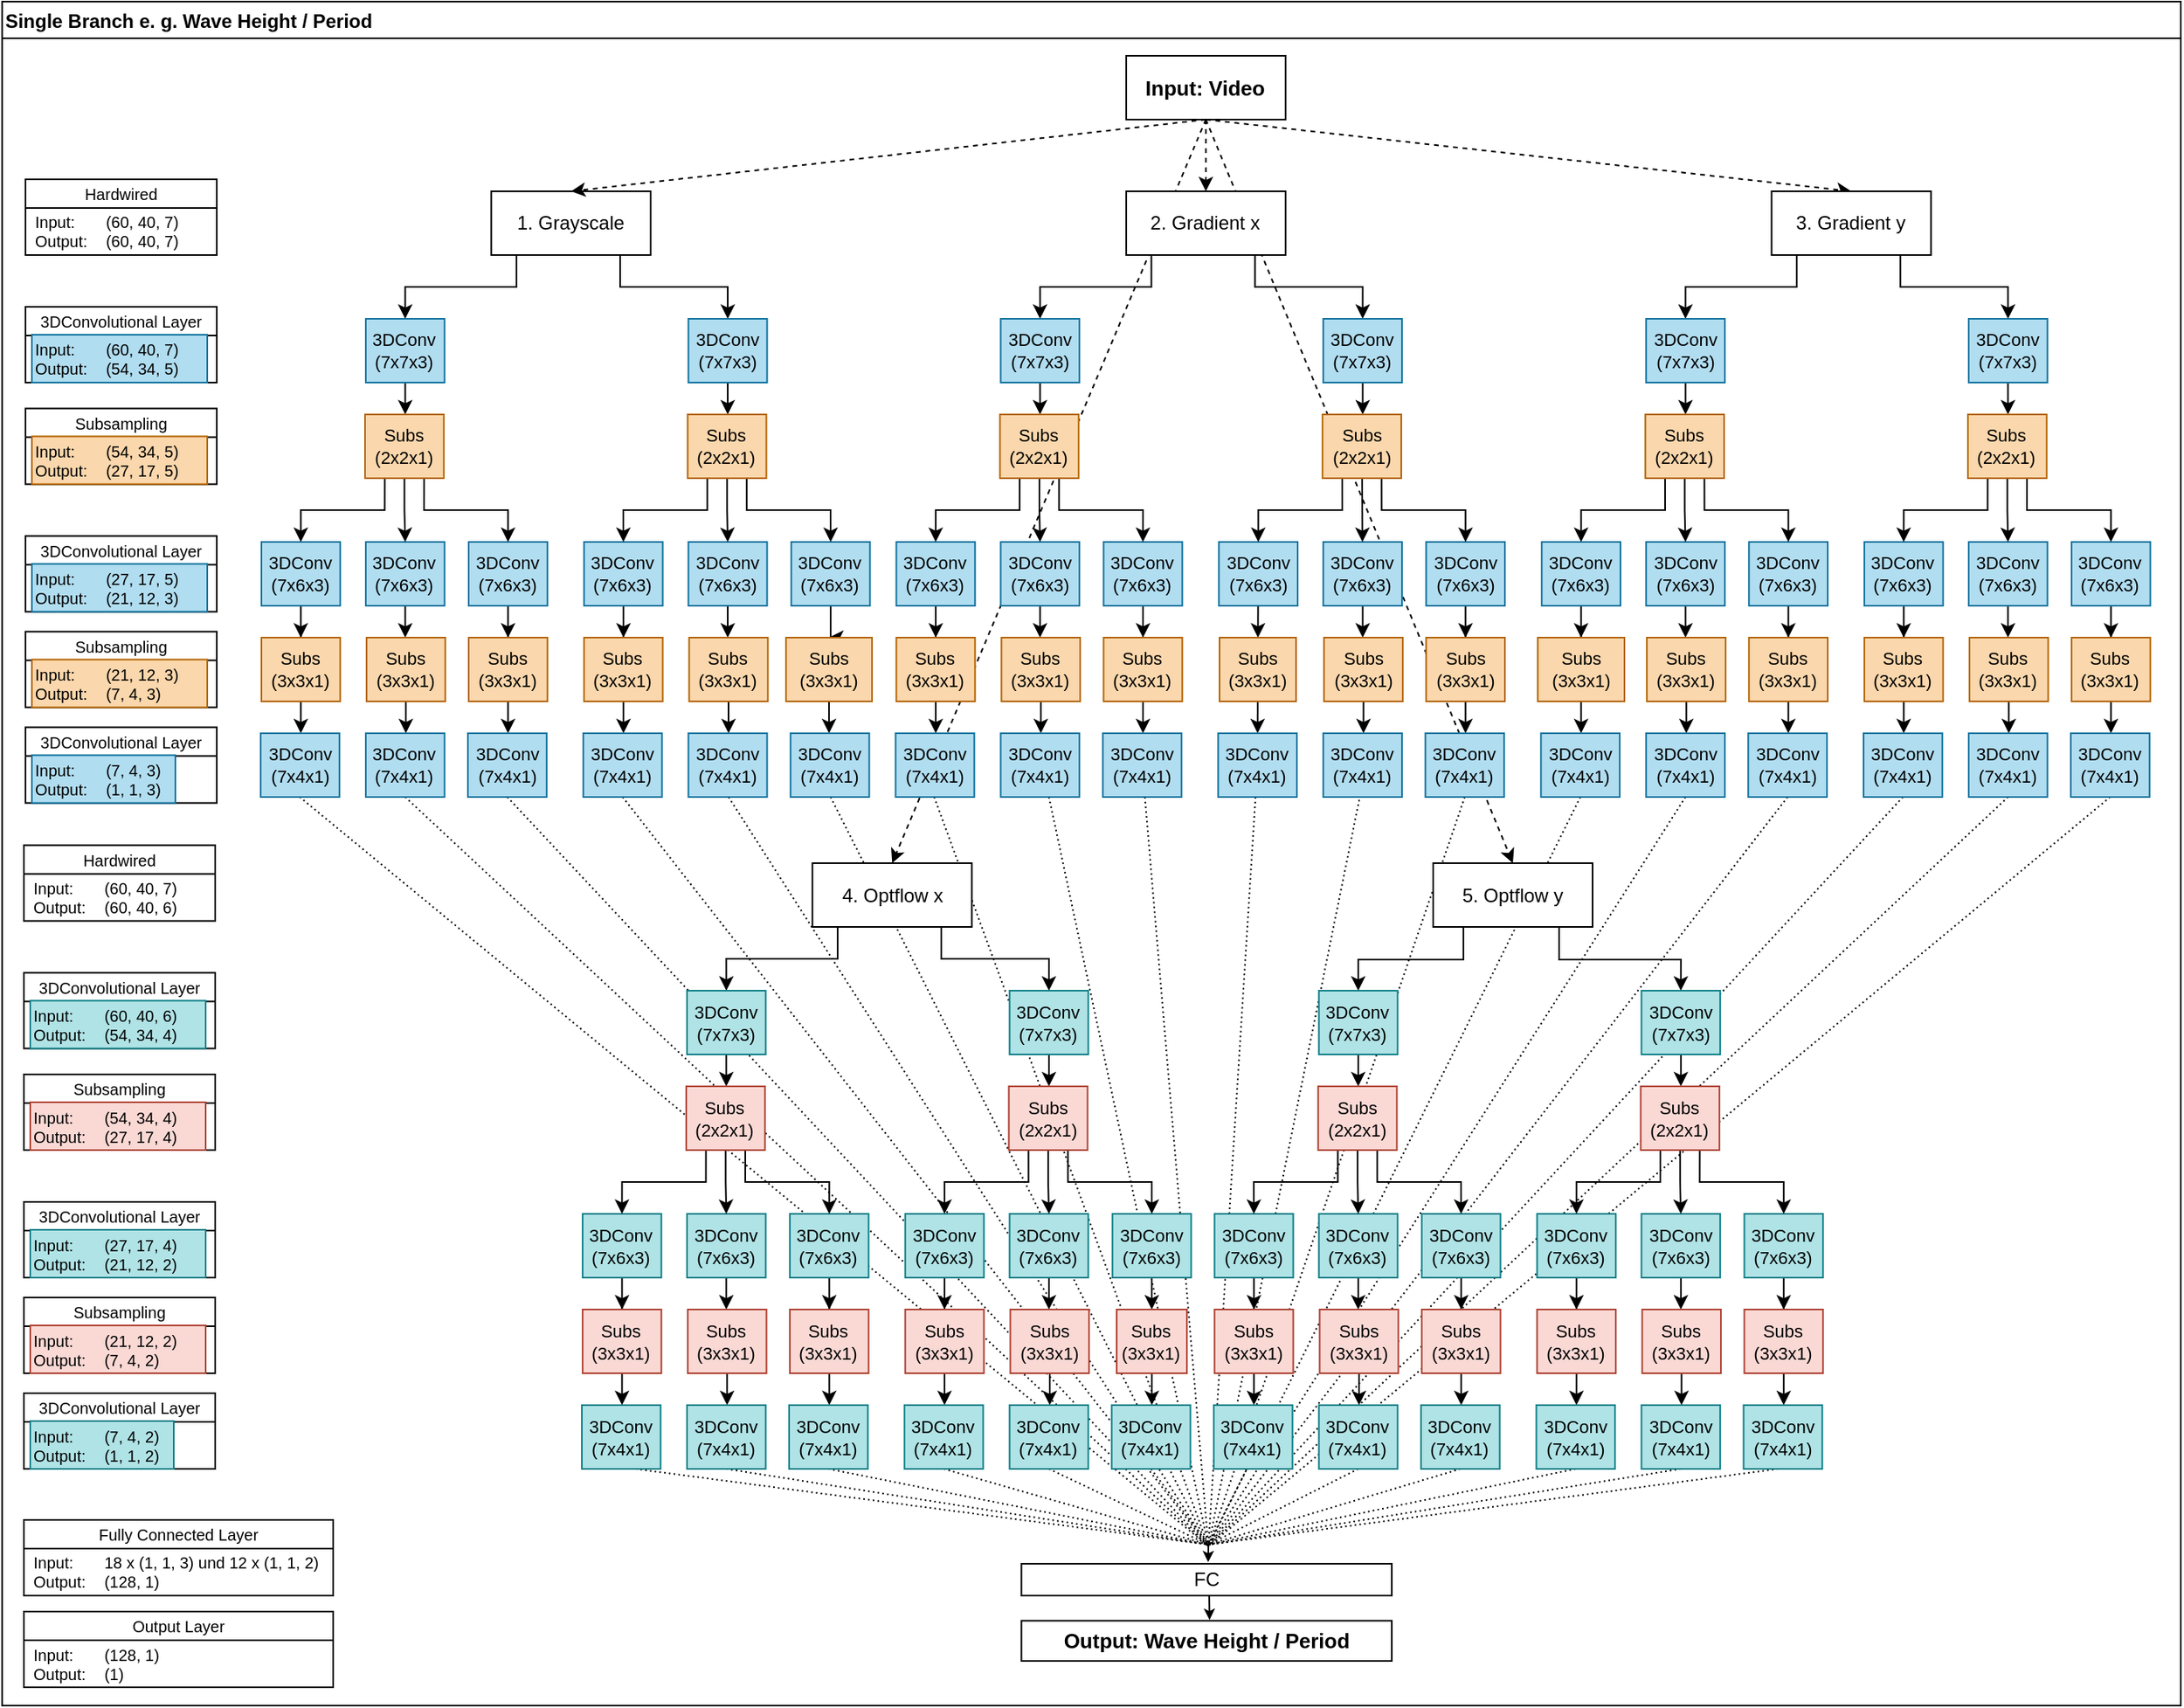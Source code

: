 <mxfile version="17.2.4" type="device"><diagram id="jp_7BEn4keXTbT_DN_NZ" name="Page-1"><mxGraphModel dx="1279" dy="1019" grid="1" gridSize="10" guides="1" tooltips="1" connect="1" arrows="1" fold="1" page="1" pageScale="1" pageWidth="827" pageHeight="1169" math="0" shadow="0"><root><mxCell id="0"/><mxCell id="1" parent="0"/><mxCell id="_CW0Og7CCQSEti_hHXYw-1488" style="edgeStyle=orthogonalEdgeStyle;rounded=0;orthogonalLoop=1;jettySize=auto;html=1;entryX=0.5;entryY=0;entryDx=0;entryDy=0;fontSize=10;exitX=0.25;exitY=1;exitDx=0;exitDy=0;" edge="1" parent="1" source="_CW0Og7CCQSEti_hHXYw-1443" target="_CW0Og7CCQSEti_hHXYw-1445"><mxGeometry relative="1" as="geometry"><Array as="points"><mxPoint x="1326" y="560"/><mxPoint x="1256" y="560"/></Array></mxGeometry></mxCell><mxCell id="_CW0Og7CCQSEti_hHXYw-1627" style="edgeStyle=orthogonalEdgeStyle;rounded=0;orthogonalLoop=1;jettySize=auto;html=1;entryX=0.5;entryY=0;entryDx=0;entryDy=0;fontSize=10;exitX=0.75;exitY=1;exitDx=0;exitDy=0;" edge="1" parent="1" source="_CW0Og7CCQSEti_hHXYw-1443" target="_CW0Og7CCQSEti_hHXYw-1502"><mxGeometry relative="1" as="geometry"><Array as="points"><mxPoint x="1391" y="540"/><mxPoint x="1391" y="560"/><mxPoint x="1458" y="560"/></Array></mxGeometry></mxCell><mxCell id="_CW0Og7CCQSEti_hHXYw-1443" value="1. Grayscale" style="whiteSpace=wrap;html=1;" vertex="1" parent="1"><mxGeometry x="1310.17" y="500" width="100" height="40" as="geometry"/></mxCell><mxCell id="_CW0Og7CCQSEti_hHXYw-1808" style="rounded=0;orthogonalLoop=1;jettySize=auto;html=1;fontSize=10;dashed=1;exitX=0.5;exitY=1;exitDx=0;exitDy=0;entryX=0.5;entryY=0;entryDx=0;entryDy=0;" edge="1" parent="1" source="_CW0Og7CCQSEti_hHXYw-1444" target="_CW0Og7CCQSEti_hHXYw-1675"><mxGeometry relative="1" as="geometry"><mxPoint x="1758" y="400" as="sourcePoint"/></mxGeometry></mxCell><mxCell id="_CW0Og7CCQSEti_hHXYw-1809" style="orthogonalLoop=1;jettySize=auto;html=1;fontSize=10;exitX=0.5;exitY=1;exitDx=0;exitDy=0;entryX=0.5;entryY=0;entryDx=0;entryDy=0;curved=1;dashed=1;" edge="1" parent="1" source="_CW0Og7CCQSEti_hHXYw-1444" target="_CW0Og7CCQSEti_hHXYw-1720"><mxGeometry relative="1" as="geometry"/></mxCell><mxCell id="_CW0Og7CCQSEti_hHXYw-1810" style="orthogonalLoop=1;jettySize=auto;html=1;fontSize=10;exitX=0.5;exitY=1;exitDx=0;exitDy=0;entryX=0.5;entryY=0;entryDx=0;entryDy=0;curved=1;dashed=1;" edge="1" parent="1" source="_CW0Og7CCQSEti_hHXYw-1444" target="_CW0Og7CCQSEti_hHXYw-1765"><mxGeometry relative="1" as="geometry"/></mxCell><mxCell id="_CW0Og7CCQSEti_hHXYw-1811" style="edgeStyle=none;rounded=0;orthogonalLoop=1;jettySize=auto;html=1;entryX=0.5;entryY=0;entryDx=0;entryDy=0;fontSize=10;exitX=0.5;exitY=1;exitDx=0;exitDy=0;dashed=1;" edge="1" parent="1" source="_CW0Og7CCQSEti_hHXYw-1444" target="_CW0Og7CCQSEti_hHXYw-1630"><mxGeometry relative="1" as="geometry"/></mxCell><mxCell id="_CW0Og7CCQSEti_hHXYw-1812" style="edgeStyle=none;rounded=0;orthogonalLoop=1;jettySize=auto;html=1;fontSize=10;entryX=0.5;entryY=0;entryDx=0;entryDy=0;exitX=0.5;exitY=1;exitDx=0;exitDy=0;dashed=1;" edge="1" parent="1" source="_CW0Og7CCQSEti_hHXYw-1444" target="_CW0Og7CCQSEti_hHXYw-1443"><mxGeometry relative="1" as="geometry"/></mxCell><mxCell id="_CW0Og7CCQSEti_hHXYw-1444" value="&lt;div style=&quot;font-size: 13px&quot;&gt;&lt;b&gt;I&lt;font style=&quot;font-size: 13px&quot;&gt;nput: Video&lt;/font&gt;&lt;/b&gt; &lt;br&gt;&lt;/div&gt;" style="whiteSpace=wrap;html=1;" vertex="1" parent="1"><mxGeometry x="1708.432" y="415" width="100" height="40" as="geometry"/></mxCell><mxCell id="_CW0Og7CCQSEti_hHXYw-1489" value="" style="edgeStyle=orthogonalEdgeStyle;rounded=0;orthogonalLoop=1;jettySize=auto;html=1;fontSize=10;" edge="1" parent="1" source="_CW0Og7CCQSEti_hHXYw-1445" target="_CW0Og7CCQSEti_hHXYw-1458"><mxGeometry relative="1" as="geometry"/></mxCell><mxCell id="_CW0Og7CCQSEti_hHXYw-1445" value="&lt;div style=&quot;font-size: 11px&quot;&gt;&lt;font style=&quot;font-size: 11px&quot;&gt;3DConv (7x7x3)&lt;/font&gt;&lt;/div&gt;&lt;font style=&quot;font-size: 11px&quot;&gt;&lt;/font&gt;" style="whiteSpace=wrap;html=1;fillColor=#b1ddf0;strokeColor=#10739e;" vertex="1" parent="1"><mxGeometry x="1231.472" y="580" width="49.39" height="40" as="geometry"/></mxCell><mxCell id="_CW0Og7CCQSEti_hHXYw-1497" style="edgeStyle=orthogonalEdgeStyle;rounded=0;orthogonalLoop=1;jettySize=auto;html=1;fontSize=10;" edge="1" parent="1" source="_CW0Og7CCQSEti_hHXYw-1447" target="_CW0Og7CCQSEti_hHXYw-1460"><mxGeometry relative="1" as="geometry"/></mxCell><mxCell id="_CW0Og7CCQSEti_hHXYw-1447" value="&lt;div style=&quot;font-size: 11px&quot;&gt;&lt;font style=&quot;font-size: 11px&quot;&gt;3DConv (7x6x3)&lt;/font&gt;&lt;/div&gt;&lt;font style=&quot;font-size: 11px&quot;&gt;&lt;/font&gt;" style="whiteSpace=wrap;html=1;fillColor=#b1ddf0;strokeColor=#10739e;" vertex="1" parent="1"><mxGeometry x="1166.002" y="720" width="49.39" height="40" as="geometry"/></mxCell><mxCell id="_CW0Og7CCQSEti_hHXYw-1493" style="edgeStyle=orthogonalEdgeStyle;rounded=0;orthogonalLoop=1;jettySize=auto;html=1;fontSize=10;" edge="1" parent="1" source="_CW0Og7CCQSEti_hHXYw-1448" target="_CW0Og7CCQSEti_hHXYw-1462"><mxGeometry relative="1" as="geometry"/></mxCell><mxCell id="_CW0Og7CCQSEti_hHXYw-1448" value="&lt;div style=&quot;font-size: 11px&quot;&gt;&lt;font style=&quot;font-size: 11px&quot;&gt;3DConv (7x6x3)&lt;/font&gt;&lt;/div&gt;&lt;font style=&quot;font-size: 11px&quot;&gt;&lt;/font&gt;" style="whiteSpace=wrap;html=1;fillColor=#b1ddf0;strokeColor=#10739e;" vertex="1" parent="1"><mxGeometry x="1231.472" y="720" width="49.39" height="40" as="geometry"/></mxCell><mxCell id="_CW0Og7CCQSEti_hHXYw-1495" style="edgeStyle=orthogonalEdgeStyle;rounded=0;orthogonalLoop=1;jettySize=auto;html=1;fontSize=10;" edge="1" parent="1" source="_CW0Og7CCQSEti_hHXYw-1449" target="_CW0Og7CCQSEti_hHXYw-1464"><mxGeometry relative="1" as="geometry"/></mxCell><mxCell id="_CW0Og7CCQSEti_hHXYw-1449" value="&lt;div style=&quot;font-size: 11px&quot;&gt;&lt;font style=&quot;font-size: 11px&quot;&gt;3DConv (7x6x3)&lt;/font&gt;&lt;/div&gt;&lt;font style=&quot;font-size: 11px&quot;&gt;&lt;/font&gt;" style="whiteSpace=wrap;html=1;fillColor=#b1ddf0;strokeColor=#10739e;" vertex="1" parent="1"><mxGeometry x="1296.002" y="720" width="49.39" height="40" as="geometry"/></mxCell><mxCell id="_CW0Og7CCQSEti_hHXYw-1492" style="edgeStyle=orthogonalEdgeStyle;rounded=0;orthogonalLoop=1;jettySize=auto;html=1;fontSize=10;" edge="1" parent="1" source="_CW0Og7CCQSEti_hHXYw-1458" target="_CW0Og7CCQSEti_hHXYw-1448"><mxGeometry relative="1" as="geometry"/></mxCell><mxCell id="_CW0Og7CCQSEti_hHXYw-1499" style="edgeStyle=orthogonalEdgeStyle;rounded=0;orthogonalLoop=1;jettySize=auto;html=1;entryX=0.5;entryY=0;entryDx=0;entryDy=0;fontSize=10;exitX=0.25;exitY=1;exitDx=0;exitDy=0;" edge="1" parent="1" source="_CW0Og7CCQSEti_hHXYw-1458" target="_CW0Og7CCQSEti_hHXYw-1447"><mxGeometry relative="1" as="geometry"/></mxCell><mxCell id="_CW0Og7CCQSEti_hHXYw-1500" style="edgeStyle=orthogonalEdgeStyle;rounded=0;orthogonalLoop=1;jettySize=auto;html=1;entryX=0.5;entryY=0;entryDx=0;entryDy=0;fontSize=10;exitX=0.75;exitY=1;exitDx=0;exitDy=0;" edge="1" parent="1" source="_CW0Og7CCQSEti_hHXYw-1458" target="_CW0Og7CCQSEti_hHXYw-1449"><mxGeometry relative="1" as="geometry"/></mxCell><mxCell id="_CW0Og7CCQSEti_hHXYw-1458" value="&lt;div style=&quot;font-size: 11px&quot;&gt;&lt;font style=&quot;font-size: 11px&quot;&gt;Subs (2x2x1)&lt;/font&gt;&lt;/div&gt;&lt;font style=&quot;font-size: 11px&quot;&gt;&lt;/font&gt;" style="whiteSpace=wrap;html=1;fillColor=#fad7ac;strokeColor=#b46504;" vertex="1" parent="1"><mxGeometry x="1231.002" y="640" width="49.39" height="40" as="geometry"/></mxCell><mxCell id="_CW0Og7CCQSEti_hHXYw-1498" style="edgeStyle=orthogonalEdgeStyle;rounded=0;orthogonalLoop=1;jettySize=auto;html=1;fontSize=10;" edge="1" parent="1" source="_CW0Og7CCQSEti_hHXYw-1460" target="_CW0Og7CCQSEti_hHXYw-1461"><mxGeometry relative="1" as="geometry"/></mxCell><mxCell id="_CW0Og7CCQSEti_hHXYw-1460" value="&lt;div style=&quot;font-size: 11px&quot;&gt;&lt;font style=&quot;font-size: 11px&quot;&gt;Subs (3x3x1)&lt;/font&gt;&lt;/div&gt;&lt;font style=&quot;font-size: 11px&quot;&gt;&lt;/font&gt;" style="whiteSpace=wrap;html=1;fillColor=#fad7ac;strokeColor=#b46504;" vertex="1" parent="1"><mxGeometry x="1166.002" y="780" width="49.39" height="40" as="geometry"/></mxCell><mxCell id="_CW0Og7CCQSEti_hHXYw-1863" style="edgeStyle=none;rounded=0;orthogonalLoop=1;jettySize=auto;html=1;dashed=1;dashPattern=1 2;fontSize=10;endSize=4;strokeWidth=1;elbow=vertical;endArrow=none;endFill=0;" edge="1" parent="1"><mxGeometry relative="1" as="geometry"><mxPoint x="1760" y="1350" as="targetPoint"/><mxPoint x="1190" y="880" as="sourcePoint"/></mxGeometry></mxCell><mxCell id="_CW0Og7CCQSEti_hHXYw-1461" value="&lt;div style=&quot;font-size: 11px&quot;&gt;&lt;font style=&quot;font-size: 11px&quot;&gt;3DConv (7x4x1)&lt;/font&gt;&lt;/div&gt;&lt;font style=&quot;font-size: 11px&quot;&gt;&lt;/font&gt;" style="whiteSpace=wrap;html=1;fillColor=#b1ddf0;strokeColor=#10739e;" vertex="1" parent="1"><mxGeometry x="1165.532" y="840" width="49.39" height="40" as="geometry"/></mxCell><mxCell id="_CW0Og7CCQSEti_hHXYw-1494" style="edgeStyle=orthogonalEdgeStyle;rounded=0;orthogonalLoop=1;jettySize=auto;html=1;fontSize=10;" edge="1" parent="1" source="_CW0Og7CCQSEti_hHXYw-1462" target="_CW0Og7CCQSEti_hHXYw-1463"><mxGeometry relative="1" as="geometry"/></mxCell><mxCell id="_CW0Og7CCQSEti_hHXYw-1462" value="&lt;div style=&quot;font-size: 11px&quot;&gt;&lt;font style=&quot;font-size: 11px&quot;&gt;Subs (3x3x1)&lt;/font&gt;&lt;/div&gt;&lt;font style=&quot;font-size: 11px&quot;&gt;&lt;/font&gt;" style="whiteSpace=wrap;html=1;fillColor=#fad7ac;strokeColor=#b46504;" vertex="1" parent="1"><mxGeometry x="1231.942" y="780" width="49.39" height="40" as="geometry"/></mxCell><mxCell id="_CW0Og7CCQSEti_hHXYw-1864" style="edgeStyle=none;rounded=0;orthogonalLoop=1;jettySize=auto;html=1;dashed=1;dashPattern=1 2;fontSize=10;endSize=4;strokeWidth=1;elbow=vertical;endArrow=none;endFill=0;exitX=0.5;exitY=1;exitDx=0;exitDy=0;" edge="1" parent="1" source="_CW0Og7CCQSEti_hHXYw-1463"><mxGeometry relative="1" as="geometry"><mxPoint x="1760" y="1350" as="targetPoint"/></mxGeometry></mxCell><mxCell id="_CW0Og7CCQSEti_hHXYw-1463" value="&lt;div style=&quot;font-size: 11px&quot;&gt;&lt;font style=&quot;font-size: 11px&quot;&gt;3DConv (7x4x1)&lt;/font&gt;&lt;/div&gt;&lt;font style=&quot;font-size: 11px&quot;&gt;&lt;/font&gt;" style="whiteSpace=wrap;html=1;fillColor=#b1ddf0;strokeColor=#10739e;" vertex="1" parent="1"><mxGeometry x="1231.472" y="840" width="49.39" height="40" as="geometry"/></mxCell><mxCell id="_CW0Og7CCQSEti_hHXYw-1496" style="edgeStyle=orthogonalEdgeStyle;rounded=0;orthogonalLoop=1;jettySize=auto;html=1;fontSize=10;" edge="1" parent="1" source="_CW0Og7CCQSEti_hHXYw-1464" target="_CW0Og7CCQSEti_hHXYw-1465"><mxGeometry relative="1" as="geometry"/></mxCell><mxCell id="_CW0Og7CCQSEti_hHXYw-1464" value="&lt;div style=&quot;font-size: 11px&quot;&gt;&lt;font style=&quot;font-size: 11px&quot;&gt;Subs (3x3x1)&lt;/font&gt;&lt;/div&gt;&lt;font style=&quot;font-size: 11px&quot;&gt;&lt;/font&gt;" style="whiteSpace=wrap;html=1;fillColor=#fad7ac;strokeColor=#b46504;" vertex="1" parent="1"><mxGeometry x="1296.002" y="780" width="49.39" height="40" as="geometry"/></mxCell><mxCell id="_CW0Og7CCQSEti_hHXYw-1862" style="edgeStyle=none;rounded=0;orthogonalLoop=1;jettySize=auto;html=1;dashed=1;dashPattern=1 2;fontSize=10;endSize=4;strokeWidth=1;elbow=vertical;endArrow=none;endFill=0;exitX=0.5;exitY=1;exitDx=0;exitDy=0;" edge="1" parent="1" source="_CW0Og7CCQSEti_hHXYw-1465"><mxGeometry relative="1" as="geometry"><mxPoint x="1760" y="1350" as="targetPoint"/></mxGeometry></mxCell><mxCell id="_CW0Og7CCQSEti_hHXYw-1465" value="&lt;div style=&quot;font-size: 11px&quot;&gt;&lt;font style=&quot;font-size: 11px&quot;&gt;3DConv (7x4x1)&lt;/font&gt;&lt;/div&gt;&lt;font style=&quot;font-size: 11px&quot;&gt;&lt;/font&gt;" style="whiteSpace=wrap;html=1;fillColor=#b1ddf0;strokeColor=#10739e;" vertex="1" parent="1"><mxGeometry x="1295.532" y="840" width="49.39" height="40" as="geometry"/></mxCell><mxCell id="_CW0Og7CCQSEti_hHXYw-1501" value="" style="edgeStyle=orthogonalEdgeStyle;rounded=0;orthogonalLoop=1;jettySize=auto;html=1;fontSize=10;" edge="1" parent="1" source="_CW0Og7CCQSEti_hHXYw-1502" target="_CW0Og7CCQSEti_hHXYw-1512"><mxGeometry relative="1" as="geometry"/></mxCell><mxCell id="_CW0Og7CCQSEti_hHXYw-1502" value="&lt;div style=&quot;font-size: 11px&quot;&gt;&lt;font style=&quot;font-size: 11px&quot;&gt;3DConv (7x7x3)&lt;/font&gt;&lt;/div&gt;&lt;font style=&quot;font-size: 11px&quot;&gt;&lt;/font&gt;" style="whiteSpace=wrap;html=1;fillColor=#b1ddf0;strokeColor=#10739e;" vertex="1" parent="1"><mxGeometry x="1433.822" y="580" width="49.39" height="40" as="geometry"/></mxCell><mxCell id="_CW0Og7CCQSEti_hHXYw-1503" style="edgeStyle=orthogonalEdgeStyle;rounded=0;orthogonalLoop=1;jettySize=auto;html=1;fontSize=10;" edge="1" parent="1" source="_CW0Og7CCQSEti_hHXYw-1504" target="_CW0Og7CCQSEti_hHXYw-1514"><mxGeometry relative="1" as="geometry"/></mxCell><mxCell id="_CW0Og7CCQSEti_hHXYw-1504" value="&lt;div style=&quot;font-size: 11px&quot;&gt;&lt;font style=&quot;font-size: 11px&quot;&gt;3DConv (7x6x3)&lt;/font&gt;&lt;/div&gt;&lt;font style=&quot;font-size: 11px&quot;&gt;&lt;/font&gt;" style="whiteSpace=wrap;html=1;fillColor=#b1ddf0;strokeColor=#10739e;" vertex="1" parent="1"><mxGeometry x="1368.352" y="720" width="49.39" height="40" as="geometry"/></mxCell><mxCell id="_CW0Og7CCQSEti_hHXYw-1505" style="edgeStyle=orthogonalEdgeStyle;rounded=0;orthogonalLoop=1;jettySize=auto;html=1;fontSize=10;" edge="1" parent="1" source="_CW0Og7CCQSEti_hHXYw-1506" target="_CW0Og7CCQSEti_hHXYw-1517"><mxGeometry relative="1" as="geometry"/></mxCell><mxCell id="_CW0Og7CCQSEti_hHXYw-1506" value="&lt;div style=&quot;font-size: 11px&quot;&gt;&lt;font style=&quot;font-size: 11px&quot;&gt;3DConv (7x6x3)&lt;/font&gt;&lt;/div&gt;&lt;font style=&quot;font-size: 11px&quot;&gt;&lt;/font&gt;" style="whiteSpace=wrap;html=1;fillColor=#b1ddf0;strokeColor=#10739e;" vertex="1" parent="1"><mxGeometry x="1433.822" y="720" width="49.39" height="40" as="geometry"/></mxCell><mxCell id="_CW0Og7CCQSEti_hHXYw-1507" style="edgeStyle=orthogonalEdgeStyle;rounded=0;orthogonalLoop=1;jettySize=auto;html=1;fontSize=10;" edge="1" parent="1" source="_CW0Og7CCQSEti_hHXYw-1508" target="_CW0Og7CCQSEti_hHXYw-1520"><mxGeometry relative="1" as="geometry"/></mxCell><mxCell id="_CW0Og7CCQSEti_hHXYw-1508" value="&lt;div style=&quot;font-size: 11px&quot;&gt;&lt;font style=&quot;font-size: 11px&quot;&gt;3DConv (7x6x3)&lt;/font&gt;&lt;/div&gt;&lt;font style=&quot;font-size: 11px&quot;&gt;&lt;/font&gt;" style="whiteSpace=wrap;html=1;fillColor=#b1ddf0;strokeColor=#10739e;" vertex="1" parent="1"><mxGeometry x="1498.352" y="720" width="49.39" height="40" as="geometry"/></mxCell><mxCell id="_CW0Og7CCQSEti_hHXYw-1509" style="edgeStyle=orthogonalEdgeStyle;rounded=0;orthogonalLoop=1;jettySize=auto;html=1;fontSize=10;" edge="1" parent="1" source="_CW0Og7CCQSEti_hHXYw-1512" target="_CW0Og7CCQSEti_hHXYw-1506"><mxGeometry relative="1" as="geometry"/></mxCell><mxCell id="_CW0Og7CCQSEti_hHXYw-1510" style="edgeStyle=orthogonalEdgeStyle;rounded=0;orthogonalLoop=1;jettySize=auto;html=1;entryX=0.5;entryY=0;entryDx=0;entryDy=0;fontSize=10;exitX=0.25;exitY=1;exitDx=0;exitDy=0;" edge="1" parent="1" source="_CW0Og7CCQSEti_hHXYw-1512" target="_CW0Og7CCQSEti_hHXYw-1504"><mxGeometry relative="1" as="geometry"/></mxCell><mxCell id="_CW0Og7CCQSEti_hHXYw-1511" style="edgeStyle=orthogonalEdgeStyle;rounded=0;orthogonalLoop=1;jettySize=auto;html=1;entryX=0.5;entryY=0;entryDx=0;entryDy=0;fontSize=10;exitX=0.75;exitY=1;exitDx=0;exitDy=0;" edge="1" parent="1" source="_CW0Og7CCQSEti_hHXYw-1512" target="_CW0Og7CCQSEti_hHXYw-1508"><mxGeometry relative="1" as="geometry"/></mxCell><mxCell id="_CW0Og7CCQSEti_hHXYw-1512" value="&lt;div style=&quot;font-size: 11px&quot;&gt;&lt;font style=&quot;font-size: 11px&quot;&gt;Subs (2x2x1)&lt;/font&gt;&lt;/div&gt;&lt;font style=&quot;font-size: 11px&quot;&gt;&lt;/font&gt;" style="whiteSpace=wrap;html=1;fillColor=#fad7ac;strokeColor=#b46504;" vertex="1" parent="1"><mxGeometry x="1433.352" y="640" width="49.39" height="40" as="geometry"/></mxCell><mxCell id="_CW0Og7CCQSEti_hHXYw-1513" style="edgeStyle=orthogonalEdgeStyle;rounded=0;orthogonalLoop=1;jettySize=auto;html=1;fontSize=10;" edge="1" parent="1" source="_CW0Og7CCQSEti_hHXYw-1514" target="_CW0Og7CCQSEti_hHXYw-1515"><mxGeometry relative="1" as="geometry"/></mxCell><mxCell id="_CW0Og7CCQSEti_hHXYw-1514" value="&lt;div style=&quot;font-size: 11px&quot;&gt;&lt;font style=&quot;font-size: 11px&quot;&gt;Subs (3x3x1)&lt;/font&gt;&lt;/div&gt;&lt;font style=&quot;font-size: 11px&quot;&gt;&lt;/font&gt;" style="whiteSpace=wrap;html=1;fillColor=#fad7ac;strokeColor=#b46504;" vertex="1" parent="1"><mxGeometry x="1368.352" y="780" width="49.39" height="40" as="geometry"/></mxCell><mxCell id="_CW0Og7CCQSEti_hHXYw-1861" style="edgeStyle=none;rounded=0;orthogonalLoop=1;jettySize=auto;html=1;dashed=1;dashPattern=1 2;fontSize=10;endSize=4;strokeWidth=1;elbow=vertical;endArrow=none;endFill=0;exitX=0.5;exitY=1;exitDx=0;exitDy=0;" edge="1" parent="1" source="_CW0Og7CCQSEti_hHXYw-1515"><mxGeometry relative="1" as="geometry"><mxPoint x="1760" y="1350" as="targetPoint"/></mxGeometry></mxCell><mxCell id="_CW0Og7CCQSEti_hHXYw-1515" value="&lt;div style=&quot;font-size: 11px&quot;&gt;&lt;font style=&quot;font-size: 11px&quot;&gt;3DConv (7x4x1)&lt;/font&gt;&lt;/div&gt;&lt;font style=&quot;font-size: 11px&quot;&gt;&lt;/font&gt;" style="whiteSpace=wrap;html=1;fillColor=#b1ddf0;strokeColor=#10739e;" vertex="1" parent="1"><mxGeometry x="1367.882" y="840" width="49.39" height="40" as="geometry"/></mxCell><mxCell id="_CW0Og7CCQSEti_hHXYw-1516" style="edgeStyle=orthogonalEdgeStyle;rounded=0;orthogonalLoop=1;jettySize=auto;html=1;fontSize=10;" edge="1" parent="1" source="_CW0Og7CCQSEti_hHXYw-1517" target="_CW0Og7CCQSEti_hHXYw-1518"><mxGeometry relative="1" as="geometry"/></mxCell><mxCell id="_CW0Og7CCQSEti_hHXYw-1517" value="&lt;div style=&quot;font-size: 11px&quot;&gt;&lt;font style=&quot;font-size: 11px&quot;&gt;Subs (3x3x1)&lt;/font&gt;&lt;/div&gt;&lt;font style=&quot;font-size: 11px&quot;&gt;&lt;/font&gt;" style="whiteSpace=wrap;html=1;fillColor=#fad7ac;strokeColor=#b46504;" vertex="1" parent="1"><mxGeometry x="1434.292" y="780" width="49.39" height="40" as="geometry"/></mxCell><mxCell id="_CW0Og7CCQSEti_hHXYw-1865" style="edgeStyle=none;rounded=0;orthogonalLoop=1;jettySize=auto;html=1;dashed=1;dashPattern=1 2;fontSize=10;endSize=4;strokeWidth=1;elbow=vertical;endArrow=none;endFill=0;" edge="1" parent="1"><mxGeometry relative="1" as="geometry"><mxPoint x="1459" y="880" as="sourcePoint"/><mxPoint x="1760" y="1350" as="targetPoint"/></mxGeometry></mxCell><mxCell id="_CW0Og7CCQSEti_hHXYw-1518" value="&lt;div style=&quot;font-size: 11px&quot;&gt;&lt;font style=&quot;font-size: 11px&quot;&gt;3DConv (7x4x1)&lt;/font&gt;&lt;/div&gt;&lt;font style=&quot;font-size: 11px&quot;&gt;&lt;/font&gt;" style="whiteSpace=wrap;html=1;fillColor=#b1ddf0;strokeColor=#10739e;" vertex="1" parent="1"><mxGeometry x="1433.822" y="840" width="49.39" height="40" as="geometry"/></mxCell><mxCell id="_CW0Og7CCQSEti_hHXYw-1519" style="edgeStyle=orthogonalEdgeStyle;rounded=0;orthogonalLoop=1;jettySize=auto;html=1;fontSize=10;" edge="1" parent="1" source="_CW0Og7CCQSEti_hHXYw-1520" target="_CW0Og7CCQSEti_hHXYw-1521"><mxGeometry relative="1" as="geometry"/></mxCell><mxCell id="_CW0Og7CCQSEti_hHXYw-1520" value="&lt;div style=&quot;font-size: 11px&quot;&gt;&lt;font style=&quot;font-size: 11px&quot;&gt;Subs (3x3x1)&lt;/font&gt;&lt;/div&gt;&lt;font style=&quot;font-size: 11px&quot;&gt;&lt;/font&gt;" style="whiteSpace=wrap;html=1;fillColor=#fad7ac;strokeColor=#b46504;" vertex="1" parent="1"><mxGeometry x="1495.09" y="780" width="53.91" height="40" as="geometry"/></mxCell><mxCell id="_CW0Og7CCQSEti_hHXYw-1866" style="edgeStyle=none;rounded=0;orthogonalLoop=1;jettySize=auto;html=1;dashed=1;dashPattern=1 2;fontSize=10;endSize=4;strokeWidth=1;elbow=vertical;endArrow=none;endFill=0;startArrow=none;startFill=0;" edge="1" parent="1"><mxGeometry relative="1" as="geometry"><mxPoint x="1523" y="880" as="sourcePoint"/><mxPoint x="1760" y="1350" as="targetPoint"/></mxGeometry></mxCell><mxCell id="_CW0Og7CCQSEti_hHXYw-1521" value="&lt;div style=&quot;font-size: 11px&quot;&gt;&lt;font style=&quot;font-size: 11px&quot;&gt;3DConv (7x4x1)&lt;/font&gt;&lt;/div&gt;&lt;font style=&quot;font-size: 11px&quot;&gt;&lt;/font&gt;" style="whiteSpace=wrap;html=1;fillColor=#b1ddf0;strokeColor=#10739e;" vertex="1" parent="1"><mxGeometry x="1497.882" y="840" width="49.39" height="40" as="geometry"/></mxCell><mxCell id="_CW0Og7CCQSEti_hHXYw-1628" style="edgeStyle=orthogonalEdgeStyle;rounded=0;orthogonalLoop=1;jettySize=auto;html=1;entryX=0.5;entryY=0;entryDx=0;entryDy=0;fontSize=10;exitX=0.25;exitY=1;exitDx=0;exitDy=0;" edge="1" parent="1" source="_CW0Og7CCQSEti_hHXYw-1630" target="_CW0Og7CCQSEti_hHXYw-1632"><mxGeometry relative="1" as="geometry"><Array as="points"><mxPoint x="1724.26" y="560"/><mxPoint x="1654.26" y="560"/></Array></mxGeometry></mxCell><mxCell id="_CW0Og7CCQSEti_hHXYw-1629" style="edgeStyle=orthogonalEdgeStyle;rounded=0;orthogonalLoop=1;jettySize=auto;html=1;entryX=0.5;entryY=0;entryDx=0;entryDy=0;fontSize=10;exitX=0.75;exitY=1;exitDx=0;exitDy=0;" edge="1" parent="1" source="_CW0Og7CCQSEti_hHXYw-1630" target="_CW0Og7CCQSEti_hHXYw-1653"><mxGeometry relative="1" as="geometry"><Array as="points"><mxPoint x="1789.26" y="540"/><mxPoint x="1789.26" y="560"/><mxPoint x="1856.26" y="560"/></Array></mxGeometry></mxCell><mxCell id="_CW0Og7CCQSEti_hHXYw-1630" value="2. Gradient x" style="whiteSpace=wrap;html=1;" vertex="1" parent="1"><mxGeometry x="1708.43" y="500" width="100" height="40" as="geometry"/></mxCell><mxCell id="_CW0Og7CCQSEti_hHXYw-1631" value="" style="edgeStyle=orthogonalEdgeStyle;rounded=0;orthogonalLoop=1;jettySize=auto;html=1;fontSize=10;" edge="1" parent="1" source="_CW0Og7CCQSEti_hHXYw-1632" target="_CW0Og7CCQSEti_hHXYw-1642"><mxGeometry relative="1" as="geometry"/></mxCell><mxCell id="_CW0Og7CCQSEti_hHXYw-1632" value="&lt;div style=&quot;font-size: 11px&quot;&gt;&lt;font style=&quot;font-size: 11px&quot;&gt;3DConv (7x7x3)&lt;/font&gt;&lt;/div&gt;&lt;font style=&quot;font-size: 11px&quot;&gt;&lt;/font&gt;" style="whiteSpace=wrap;html=1;fillColor=#b1ddf0;strokeColor=#10739e;" vertex="1" parent="1"><mxGeometry x="1629.732" y="580" width="49.39" height="40" as="geometry"/></mxCell><mxCell id="_CW0Og7CCQSEti_hHXYw-1633" style="edgeStyle=orthogonalEdgeStyle;rounded=0;orthogonalLoop=1;jettySize=auto;html=1;fontSize=10;" edge="1" parent="1" source="_CW0Og7CCQSEti_hHXYw-1634" target="_CW0Og7CCQSEti_hHXYw-1644"><mxGeometry relative="1" as="geometry"/></mxCell><mxCell id="_CW0Og7CCQSEti_hHXYw-1634" value="&lt;div style=&quot;font-size: 11px&quot;&gt;&lt;font style=&quot;font-size: 11px&quot;&gt;3DConv (7x6x3)&lt;/font&gt;&lt;/div&gt;&lt;font style=&quot;font-size: 11px&quot;&gt;&lt;/font&gt;" style="whiteSpace=wrap;html=1;fillColor=#b1ddf0;strokeColor=#10739e;" vertex="1" parent="1"><mxGeometry x="1564.262" y="720" width="49.39" height="40" as="geometry"/></mxCell><mxCell id="_CW0Og7CCQSEti_hHXYw-1635" style="edgeStyle=orthogonalEdgeStyle;rounded=0;orthogonalLoop=1;jettySize=auto;html=1;fontSize=10;" edge="1" parent="1" source="_CW0Og7CCQSEti_hHXYw-1636" target="_CW0Og7CCQSEti_hHXYw-1647"><mxGeometry relative="1" as="geometry"/></mxCell><mxCell id="_CW0Og7CCQSEti_hHXYw-1636" value="&lt;div style=&quot;font-size: 11px&quot;&gt;&lt;font style=&quot;font-size: 11px&quot;&gt;3DConv (7x6x3)&lt;/font&gt;&lt;/div&gt;&lt;font style=&quot;font-size: 11px&quot;&gt;&lt;/font&gt;" style="whiteSpace=wrap;html=1;fillColor=#b1ddf0;strokeColor=#10739e;" vertex="1" parent="1"><mxGeometry x="1629.732" y="720" width="49.39" height="40" as="geometry"/></mxCell><mxCell id="_CW0Og7CCQSEti_hHXYw-1637" style="edgeStyle=orthogonalEdgeStyle;rounded=0;orthogonalLoop=1;jettySize=auto;html=1;fontSize=10;" edge="1" parent="1" source="_CW0Og7CCQSEti_hHXYw-1638" target="_CW0Og7CCQSEti_hHXYw-1650"><mxGeometry relative="1" as="geometry"/></mxCell><mxCell id="_CW0Og7CCQSEti_hHXYw-1638" value="&lt;div style=&quot;font-size: 11px&quot;&gt;&lt;font style=&quot;font-size: 11px&quot;&gt;3DConv (7x6x3)&lt;/font&gt;&lt;/div&gt;&lt;font style=&quot;font-size: 11px&quot;&gt;&lt;/font&gt;" style="whiteSpace=wrap;html=1;fillColor=#b1ddf0;strokeColor=#10739e;" vertex="1" parent="1"><mxGeometry x="1694.262" y="720" width="49.39" height="40" as="geometry"/></mxCell><mxCell id="_CW0Og7CCQSEti_hHXYw-1639" style="edgeStyle=orthogonalEdgeStyle;rounded=0;orthogonalLoop=1;jettySize=auto;html=1;fontSize=10;" edge="1" parent="1" source="_CW0Og7CCQSEti_hHXYw-1642" target="_CW0Og7CCQSEti_hHXYw-1636"><mxGeometry relative="1" as="geometry"/></mxCell><mxCell id="_CW0Og7CCQSEti_hHXYw-1640" style="edgeStyle=orthogonalEdgeStyle;rounded=0;orthogonalLoop=1;jettySize=auto;html=1;entryX=0.5;entryY=0;entryDx=0;entryDy=0;fontSize=10;exitX=0.25;exitY=1;exitDx=0;exitDy=0;" edge="1" parent="1" source="_CW0Og7CCQSEti_hHXYw-1642" target="_CW0Og7CCQSEti_hHXYw-1634"><mxGeometry relative="1" as="geometry"/></mxCell><mxCell id="_CW0Og7CCQSEti_hHXYw-1641" style="edgeStyle=orthogonalEdgeStyle;rounded=0;orthogonalLoop=1;jettySize=auto;html=1;entryX=0.5;entryY=0;entryDx=0;entryDy=0;fontSize=10;exitX=0.75;exitY=1;exitDx=0;exitDy=0;" edge="1" parent="1" source="_CW0Og7CCQSEti_hHXYw-1642" target="_CW0Og7CCQSEti_hHXYw-1638"><mxGeometry relative="1" as="geometry"/></mxCell><mxCell id="_CW0Og7CCQSEti_hHXYw-1642" value="&lt;div style=&quot;font-size: 11px&quot;&gt;&lt;font style=&quot;font-size: 11px&quot;&gt;Subs (2x2x1)&lt;/font&gt;&lt;/div&gt;&lt;font style=&quot;font-size: 11px&quot;&gt;&lt;/font&gt;" style="whiteSpace=wrap;html=1;fillColor=#fad7ac;strokeColor=#b46504;" vertex="1" parent="1"><mxGeometry x="1629.262" y="640" width="49.39" height="40" as="geometry"/></mxCell><mxCell id="_CW0Og7CCQSEti_hHXYw-1643" style="edgeStyle=orthogonalEdgeStyle;rounded=0;orthogonalLoop=1;jettySize=auto;html=1;fontSize=10;" edge="1" parent="1" source="_CW0Og7CCQSEti_hHXYw-1644" target="_CW0Og7CCQSEti_hHXYw-1645"><mxGeometry relative="1" as="geometry"/></mxCell><mxCell id="_CW0Og7CCQSEti_hHXYw-1644" value="&lt;div style=&quot;font-size: 11px&quot;&gt;&lt;font style=&quot;font-size: 11px&quot;&gt;Subs (3x3x1)&lt;/font&gt;&lt;/div&gt;&lt;font style=&quot;font-size: 11px&quot;&gt;&lt;/font&gt;" style="whiteSpace=wrap;html=1;fillColor=#fad7ac;strokeColor=#b46504;" vertex="1" parent="1"><mxGeometry x="1564.262" y="780" width="49.39" height="40" as="geometry"/></mxCell><mxCell id="_CW0Og7CCQSEti_hHXYw-1868" style="edgeStyle=none;rounded=0;orthogonalLoop=1;jettySize=auto;html=1;dashed=1;dashPattern=1 2;fontSize=10;endSize=4;strokeWidth=1;elbow=vertical;endArrow=none;endFill=0;startArrow=none;startFill=0;" edge="1" parent="1"><mxGeometry relative="1" as="geometry"><mxPoint x="1588" y="880" as="sourcePoint"/><mxPoint x="1760" y="1350" as="targetPoint"/></mxGeometry></mxCell><mxCell id="_CW0Og7CCQSEti_hHXYw-1645" value="&lt;div style=&quot;font-size: 11px&quot;&gt;&lt;font style=&quot;font-size: 11px&quot;&gt;3DConv (7x4x1)&lt;/font&gt;&lt;/div&gt;&lt;font style=&quot;font-size: 11px&quot;&gt;&lt;/font&gt;" style="whiteSpace=wrap;html=1;fillColor=#b1ddf0;strokeColor=#10739e;" vertex="1" parent="1"><mxGeometry x="1563.792" y="840" width="49.39" height="40" as="geometry"/></mxCell><mxCell id="_CW0Og7CCQSEti_hHXYw-1646" style="edgeStyle=orthogonalEdgeStyle;rounded=0;orthogonalLoop=1;jettySize=auto;html=1;fontSize=10;" edge="1" parent="1" source="_CW0Og7CCQSEti_hHXYw-1647" target="_CW0Og7CCQSEti_hHXYw-1648"><mxGeometry relative="1" as="geometry"/></mxCell><mxCell id="_CW0Og7CCQSEti_hHXYw-1647" value="&lt;div style=&quot;font-size: 11px&quot;&gt;&lt;font style=&quot;font-size: 11px&quot;&gt;Subs (3x3x1)&lt;/font&gt;&lt;/div&gt;&lt;font style=&quot;font-size: 11px&quot;&gt;&lt;/font&gt;" style="whiteSpace=wrap;html=1;fillColor=#fad7ac;strokeColor=#b46504;" vertex="1" parent="1"><mxGeometry x="1630.202" y="780" width="49.39" height="40" as="geometry"/></mxCell><mxCell id="_CW0Og7CCQSEti_hHXYw-1867" style="edgeStyle=none;rounded=0;orthogonalLoop=1;jettySize=auto;html=1;dashed=1;dashPattern=1 2;fontSize=10;endSize=4;strokeWidth=1;elbow=vertical;endArrow=none;endFill=0;" edge="1" parent="1"><mxGeometry relative="1" as="geometry"><mxPoint x="1660" y="880" as="sourcePoint"/><mxPoint x="1760" y="1350" as="targetPoint"/></mxGeometry></mxCell><mxCell id="_CW0Og7CCQSEti_hHXYw-1648" value="&lt;div style=&quot;font-size: 11px&quot;&gt;&lt;font style=&quot;font-size: 11px&quot;&gt;3DConv (7x4x1)&lt;/font&gt;&lt;/div&gt;&lt;font style=&quot;font-size: 11px&quot;&gt;&lt;/font&gt;" style="whiteSpace=wrap;html=1;fillColor=#b1ddf0;strokeColor=#10739e;" vertex="1" parent="1"><mxGeometry x="1629.732" y="840" width="49.39" height="40" as="geometry"/></mxCell><mxCell id="_CW0Og7CCQSEti_hHXYw-1649" style="edgeStyle=orthogonalEdgeStyle;rounded=0;orthogonalLoop=1;jettySize=auto;html=1;fontSize=10;" edge="1" parent="1" source="_CW0Og7CCQSEti_hHXYw-1650" target="_CW0Og7CCQSEti_hHXYw-1651"><mxGeometry relative="1" as="geometry"/></mxCell><mxCell id="_CW0Og7CCQSEti_hHXYw-1650" value="&lt;div style=&quot;font-size: 11px&quot;&gt;&lt;font style=&quot;font-size: 11px&quot;&gt;Subs (3x3x1)&lt;/font&gt;&lt;/div&gt;&lt;font style=&quot;font-size: 11px&quot;&gt;&lt;/font&gt;" style="whiteSpace=wrap;html=1;fillColor=#fad7ac;strokeColor=#b46504;" vertex="1" parent="1"><mxGeometry x="1694.262" y="780" width="49.39" height="40" as="geometry"/></mxCell><mxCell id="_CW0Og7CCQSEti_hHXYw-1869" style="edgeStyle=none;rounded=0;orthogonalLoop=1;jettySize=auto;html=1;dashed=1;dashPattern=1 2;fontSize=10;endSize=4;strokeWidth=1;elbow=vertical;endArrow=none;endFill=0;startArrow=none;startFill=0;" edge="1" parent="1" source="_CW0Og7CCQSEti_hHXYw-1651"><mxGeometry relative="1" as="geometry"><mxPoint x="1760" y="1350" as="targetPoint"/></mxGeometry></mxCell><mxCell id="_CW0Og7CCQSEti_hHXYw-1651" value="&lt;div style=&quot;font-size: 11px&quot;&gt;&lt;font style=&quot;font-size: 11px&quot;&gt;3DConv (7x4x1)&lt;/font&gt;&lt;/div&gt;&lt;font style=&quot;font-size: 11px&quot;&gt;&lt;/font&gt;" style="whiteSpace=wrap;html=1;fillColor=#b1ddf0;strokeColor=#10739e;" vertex="1" parent="1"><mxGeometry x="1693.792" y="840" width="49.39" height="40" as="geometry"/></mxCell><mxCell id="_CW0Og7CCQSEti_hHXYw-1652" value="" style="edgeStyle=orthogonalEdgeStyle;rounded=0;orthogonalLoop=1;jettySize=auto;html=1;fontSize=10;" edge="1" parent="1" source="_CW0Og7CCQSEti_hHXYw-1653" target="_CW0Og7CCQSEti_hHXYw-1663"><mxGeometry relative="1" as="geometry"/></mxCell><mxCell id="_CW0Og7CCQSEti_hHXYw-1653" value="&lt;div style=&quot;font-size: 11px&quot;&gt;&lt;font style=&quot;font-size: 11px&quot;&gt;3DConv (7x7x3)&lt;/font&gt;&lt;/div&gt;&lt;font style=&quot;font-size: 11px&quot;&gt;&lt;/font&gt;" style="whiteSpace=wrap;html=1;fillColor=#b1ddf0;strokeColor=#10739e;" vertex="1" parent="1"><mxGeometry x="1832.082" y="580" width="49.39" height="40" as="geometry"/></mxCell><mxCell id="_CW0Og7CCQSEti_hHXYw-1654" style="rounded=0;orthogonalLoop=1;jettySize=auto;html=1;fontSize=10;" edge="1" parent="1" source="_CW0Og7CCQSEti_hHXYw-1655" target="_CW0Og7CCQSEti_hHXYw-1665"><mxGeometry relative="1" as="geometry"/></mxCell><mxCell id="_CW0Og7CCQSEti_hHXYw-1655" value="&lt;div style=&quot;font-size: 11px&quot;&gt;&lt;font style=&quot;font-size: 11px&quot;&gt;3DConv (7x6x3)&lt;/font&gt;&lt;/div&gt;&lt;font style=&quot;font-size: 11px&quot;&gt;&lt;/font&gt;" style="whiteSpace=wrap;html=1;fillColor=#b1ddf0;strokeColor=#10739e;" vertex="1" parent="1"><mxGeometry x="1766.612" y="720" width="49.39" height="40" as="geometry"/></mxCell><mxCell id="_CW0Og7CCQSEti_hHXYw-1656" style="edgeStyle=orthogonalEdgeStyle;rounded=0;orthogonalLoop=1;jettySize=auto;html=1;fontSize=10;" edge="1" parent="1" source="_CW0Og7CCQSEti_hHXYw-1657" target="_CW0Og7CCQSEti_hHXYw-1668"><mxGeometry relative="1" as="geometry"/></mxCell><mxCell id="_CW0Og7CCQSEti_hHXYw-1657" value="&lt;div style=&quot;font-size: 11px&quot;&gt;&lt;font style=&quot;font-size: 11px&quot;&gt;3DConv (7x6x3)&lt;/font&gt;&lt;/div&gt;&lt;font style=&quot;font-size: 11px&quot;&gt;&lt;/font&gt;" style="whiteSpace=wrap;html=1;fillColor=#b1ddf0;strokeColor=#10739e;" vertex="1" parent="1"><mxGeometry x="1832.082" y="720" width="49.39" height="40" as="geometry"/></mxCell><mxCell id="_CW0Og7CCQSEti_hHXYw-1658" style="edgeStyle=orthogonalEdgeStyle;rounded=0;orthogonalLoop=1;jettySize=auto;html=1;fontSize=10;" edge="1" parent="1" source="_CW0Og7CCQSEti_hHXYw-1659" target="_CW0Og7CCQSEti_hHXYw-1671"><mxGeometry relative="1" as="geometry"/></mxCell><mxCell id="_CW0Og7CCQSEti_hHXYw-1659" value="&lt;div style=&quot;font-size: 11px&quot;&gt;&lt;font style=&quot;font-size: 11px&quot;&gt;3DConv (7x6x3)&lt;/font&gt;&lt;/div&gt;&lt;font style=&quot;font-size: 11px&quot;&gt;&lt;/font&gt;" style="whiteSpace=wrap;html=1;fillColor=#b1ddf0;strokeColor=#10739e;" vertex="1" parent="1"><mxGeometry x="1896.612" y="720" width="49.39" height="40" as="geometry"/></mxCell><mxCell id="_CW0Og7CCQSEti_hHXYw-1660" style="rounded=0;orthogonalLoop=1;jettySize=auto;html=1;fontSize=10;" edge="1" parent="1" source="_CW0Og7CCQSEti_hHXYw-1663" target="_CW0Og7CCQSEti_hHXYw-1657"><mxGeometry relative="1" as="geometry"/></mxCell><mxCell id="_CW0Og7CCQSEti_hHXYw-1661" style="edgeStyle=orthogonalEdgeStyle;rounded=0;orthogonalLoop=1;jettySize=auto;html=1;entryX=0.5;entryY=0;entryDx=0;entryDy=0;fontSize=10;exitX=0.25;exitY=1;exitDx=0;exitDy=0;" edge="1" parent="1" source="_CW0Og7CCQSEti_hHXYw-1663" target="_CW0Og7CCQSEti_hHXYw-1655"><mxGeometry relative="1" as="geometry"/></mxCell><mxCell id="_CW0Og7CCQSEti_hHXYw-1662" style="edgeStyle=orthogonalEdgeStyle;rounded=0;orthogonalLoop=1;jettySize=auto;html=1;entryX=0.5;entryY=0;entryDx=0;entryDy=0;fontSize=10;exitX=0.75;exitY=1;exitDx=0;exitDy=0;" edge="1" parent="1" source="_CW0Og7CCQSEti_hHXYw-1663" target="_CW0Og7CCQSEti_hHXYw-1659"><mxGeometry relative="1" as="geometry"/></mxCell><mxCell id="_CW0Og7CCQSEti_hHXYw-1663" value="&lt;div style=&quot;font-size: 11px&quot;&gt;&lt;font style=&quot;font-size: 11px&quot;&gt;Subs (2x2x1)&lt;/font&gt;&lt;/div&gt;&lt;font style=&quot;font-size: 11px&quot;&gt;&lt;/font&gt;" style="whiteSpace=wrap;html=1;fillColor=#fad7ac;strokeColor=#b46504;" vertex="1" parent="1"><mxGeometry x="1831.612" y="640" width="49.39" height="40" as="geometry"/></mxCell><mxCell id="_CW0Og7CCQSEti_hHXYw-1664" style="rounded=0;orthogonalLoop=1;jettySize=auto;html=1;fontSize=10;" edge="1" parent="1" source="_CW0Og7CCQSEti_hHXYw-1665" target="_CW0Og7CCQSEti_hHXYw-1666"><mxGeometry relative="1" as="geometry"/></mxCell><mxCell id="_CW0Og7CCQSEti_hHXYw-1665" value="&lt;div style=&quot;font-size: 11px&quot;&gt;&lt;font style=&quot;font-size: 11px&quot;&gt;Subs (3x3x1)&lt;/font&gt;&lt;/div&gt;&lt;font style=&quot;font-size: 11px&quot;&gt;&lt;/font&gt;" style="whiteSpace=wrap;html=1;fillColor=#fad7ac;strokeColor=#b46504;" vertex="1" parent="1"><mxGeometry x="1767" y="780" width="48" height="40" as="geometry"/></mxCell><mxCell id="_CW0Og7CCQSEti_hHXYw-1858" style="edgeStyle=none;rounded=0;orthogonalLoop=1;jettySize=auto;html=1;dashed=1;dashPattern=1 2;fontSize=10;endSize=4;strokeWidth=1;elbow=vertical;endArrow=none;endFill=0;" edge="1" parent="1" source="_CW0Og7CCQSEti_hHXYw-1666"><mxGeometry relative="1" as="geometry"><mxPoint x="1760" y="1350" as="targetPoint"/></mxGeometry></mxCell><mxCell id="_CW0Og7CCQSEti_hHXYw-1666" value="&lt;div style=&quot;font-size: 11px&quot;&gt;&lt;font style=&quot;font-size: 11px&quot;&gt;3DConv (7x4x1)&lt;/font&gt;&lt;/div&gt;&lt;font style=&quot;font-size: 11px&quot;&gt;&lt;/font&gt;" style="whiteSpace=wrap;html=1;fillColor=#b1ddf0;strokeColor=#10739e;" vertex="1" parent="1"><mxGeometry x="1766.142" y="840" width="49.39" height="40" as="geometry"/></mxCell><mxCell id="_CW0Og7CCQSEti_hHXYw-1667" style="edgeStyle=orthogonalEdgeStyle;rounded=0;orthogonalLoop=1;jettySize=auto;html=1;fontSize=10;" edge="1" parent="1" source="_CW0Og7CCQSEti_hHXYw-1668" target="_CW0Og7CCQSEti_hHXYw-1669"><mxGeometry relative="1" as="geometry"/></mxCell><mxCell id="_CW0Og7CCQSEti_hHXYw-1668" value="&lt;div style=&quot;font-size: 11px&quot;&gt;&lt;font style=&quot;font-size: 11px&quot;&gt;Subs (3x3x1)&lt;/font&gt;&lt;/div&gt;&lt;font style=&quot;font-size: 11px&quot;&gt;&lt;/font&gt;" style="whiteSpace=wrap;html=1;fillColor=#fad7ac;strokeColor=#b46504;" vertex="1" parent="1"><mxGeometry x="1832.552" y="780" width="49.39" height="40" as="geometry"/></mxCell><mxCell id="_CW0Og7CCQSEti_hHXYw-1859" style="edgeStyle=none;rounded=0;orthogonalLoop=1;jettySize=auto;html=1;dashed=1;dashPattern=1 2;fontSize=10;endSize=4;strokeWidth=1;elbow=vertical;endArrow=none;endFill=0;" edge="1" parent="1"><mxGeometry relative="1" as="geometry"><mxPoint x="1857" y="870" as="sourcePoint"/><mxPoint x="1760" y="1350" as="targetPoint"/></mxGeometry></mxCell><mxCell id="_CW0Og7CCQSEti_hHXYw-1669" value="&lt;div style=&quot;font-size: 11px&quot;&gt;&lt;font style=&quot;font-size: 11px&quot;&gt;3DConv (7x4x1)&lt;/font&gt;&lt;/div&gt;&lt;font style=&quot;font-size: 11px&quot;&gt;&lt;/font&gt;" style="whiteSpace=wrap;html=1;fillColor=#b1ddf0;strokeColor=#10739e;" vertex="1" parent="1"><mxGeometry x="1832.082" y="840" width="49.39" height="40" as="geometry"/></mxCell><mxCell id="_CW0Og7CCQSEti_hHXYw-1670" style="edgeStyle=orthogonalEdgeStyle;rounded=0;orthogonalLoop=1;jettySize=auto;html=1;fontSize=10;" edge="1" parent="1" source="_CW0Og7CCQSEti_hHXYw-1671" target="_CW0Og7CCQSEti_hHXYw-1672"><mxGeometry relative="1" as="geometry"/></mxCell><mxCell id="_CW0Og7CCQSEti_hHXYw-1671" value="&lt;div style=&quot;font-size: 11px&quot;&gt;&lt;font style=&quot;font-size: 11px&quot;&gt;Subs (3x3x1)&lt;/font&gt;&lt;/div&gt;&lt;font style=&quot;font-size: 11px&quot;&gt;&lt;/font&gt;" style="whiteSpace=wrap;html=1;fillColor=#fad7ac;strokeColor=#b46504;" vertex="1" parent="1"><mxGeometry x="1896.612" y="780" width="49.39" height="40" as="geometry"/></mxCell><mxCell id="_CW0Og7CCQSEti_hHXYw-1860" style="edgeStyle=none;rounded=0;orthogonalLoop=1;jettySize=auto;html=1;dashed=1;dashPattern=1 2;fontSize=10;endSize=4;strokeWidth=1;elbow=vertical;endArrow=none;endFill=0;exitX=0.5;exitY=1;exitDx=0;exitDy=0;" edge="1" parent="1" source="_CW0Og7CCQSEti_hHXYw-1672"><mxGeometry relative="1" as="geometry"><mxPoint x="1760" y="1350" as="targetPoint"/></mxGeometry></mxCell><mxCell id="_CW0Og7CCQSEti_hHXYw-1672" value="&lt;div style=&quot;font-size: 11px&quot;&gt;&lt;font style=&quot;font-size: 11px&quot;&gt;3DConv (7x4x1)&lt;/font&gt;&lt;/div&gt;&lt;font style=&quot;font-size: 11px&quot;&gt;&lt;/font&gt;" style="whiteSpace=wrap;html=1;fillColor=#b1ddf0;strokeColor=#10739e;" vertex="1" parent="1"><mxGeometry x="1896.142" y="840" width="49.39" height="40" as="geometry"/></mxCell><mxCell id="_CW0Og7CCQSEti_hHXYw-1673" style="edgeStyle=orthogonalEdgeStyle;rounded=0;orthogonalLoop=1;jettySize=auto;html=1;entryX=0.5;entryY=0;entryDx=0;entryDy=0;fontSize=10;exitX=0.25;exitY=1;exitDx=0;exitDy=0;" edge="1" parent="1" source="_CW0Og7CCQSEti_hHXYw-1675" target="_CW0Og7CCQSEti_hHXYw-1677"><mxGeometry relative="1" as="geometry"><Array as="points"><mxPoint x="2129.12" y="560"/><mxPoint x="2059.12" y="560"/></Array></mxGeometry></mxCell><mxCell id="_CW0Og7CCQSEti_hHXYw-1674" style="edgeStyle=orthogonalEdgeStyle;rounded=0;orthogonalLoop=1;jettySize=auto;html=1;entryX=0.5;entryY=0;entryDx=0;entryDy=0;fontSize=10;exitX=0.75;exitY=1;exitDx=0;exitDy=0;" edge="1" parent="1" source="_CW0Og7CCQSEti_hHXYw-1675" target="_CW0Og7CCQSEti_hHXYw-1698"><mxGeometry relative="1" as="geometry"><Array as="points"><mxPoint x="2194.12" y="540"/><mxPoint x="2194.12" y="560"/><mxPoint x="2261.12" y="560"/></Array></mxGeometry></mxCell><mxCell id="_CW0Og7CCQSEti_hHXYw-1675" value="3. Gradient y" style="whiteSpace=wrap;html=1;" vertex="1" parent="1"><mxGeometry x="2113.29" y="500" width="100" height="40" as="geometry"/></mxCell><mxCell id="_CW0Og7CCQSEti_hHXYw-1676" value="" style="edgeStyle=orthogonalEdgeStyle;rounded=0;orthogonalLoop=1;jettySize=auto;html=1;fontSize=10;" edge="1" parent="1" source="_CW0Og7CCQSEti_hHXYw-1677" target="_CW0Og7CCQSEti_hHXYw-1687"><mxGeometry relative="1" as="geometry"/></mxCell><mxCell id="_CW0Og7CCQSEti_hHXYw-1677" value="&lt;div style=&quot;font-size: 11px&quot;&gt;&lt;font style=&quot;font-size: 11px&quot;&gt;3DConv (7x7x3)&lt;/font&gt;&lt;/div&gt;&lt;font style=&quot;font-size: 11px&quot;&gt;&lt;/font&gt;" style="whiteSpace=wrap;html=1;fillColor=#b1ddf0;strokeColor=#10739e;" vertex="1" parent="1"><mxGeometry x="2034.592" y="580" width="49.39" height="40" as="geometry"/></mxCell><mxCell id="_CW0Og7CCQSEti_hHXYw-1678" style="edgeStyle=orthogonalEdgeStyle;rounded=0;orthogonalLoop=1;jettySize=auto;html=1;fontSize=10;" edge="1" parent="1" source="_CW0Og7CCQSEti_hHXYw-1679" target="_CW0Og7CCQSEti_hHXYw-1689"><mxGeometry relative="1" as="geometry"/></mxCell><mxCell id="_CW0Og7CCQSEti_hHXYw-1679" value="&lt;div style=&quot;font-size: 11px&quot;&gt;&lt;font style=&quot;font-size: 11px&quot;&gt;3DConv (7x6x3)&lt;/font&gt;&lt;/div&gt;&lt;font style=&quot;font-size: 11px&quot;&gt;&lt;/font&gt;" style="whiteSpace=wrap;html=1;fillColor=#b1ddf0;strokeColor=#10739e;" vertex="1" parent="1"><mxGeometry x="1969.122" y="720" width="49.39" height="40" as="geometry"/></mxCell><mxCell id="_CW0Og7CCQSEti_hHXYw-1680" style="edgeStyle=orthogonalEdgeStyle;rounded=0;orthogonalLoop=1;jettySize=auto;html=1;fontSize=10;" edge="1" parent="1" source="_CW0Og7CCQSEti_hHXYw-1681" target="_CW0Og7CCQSEti_hHXYw-1692"><mxGeometry relative="1" as="geometry"/></mxCell><mxCell id="_CW0Og7CCQSEti_hHXYw-1681" value="&lt;div style=&quot;font-size: 11px&quot;&gt;&lt;font style=&quot;font-size: 11px&quot;&gt;3DConv (7x6x3)&lt;/font&gt;&lt;/div&gt;&lt;font style=&quot;font-size: 11px&quot;&gt;&lt;/font&gt;" style="whiteSpace=wrap;html=1;fillColor=#b1ddf0;strokeColor=#10739e;" vertex="1" parent="1"><mxGeometry x="2034.592" y="720" width="49.39" height="40" as="geometry"/></mxCell><mxCell id="_CW0Og7CCQSEti_hHXYw-1682" style="edgeStyle=orthogonalEdgeStyle;rounded=0;orthogonalLoop=1;jettySize=auto;html=1;fontSize=10;" edge="1" parent="1" source="_CW0Og7CCQSEti_hHXYw-1683" target="_CW0Og7CCQSEti_hHXYw-1695"><mxGeometry relative="1" as="geometry"/></mxCell><mxCell id="_CW0Og7CCQSEti_hHXYw-1683" value="&lt;div style=&quot;font-size: 11px&quot;&gt;&lt;font style=&quot;font-size: 11px&quot;&gt;3DConv (7x6x3)&lt;/font&gt;&lt;/div&gt;&lt;font style=&quot;font-size: 11px&quot;&gt;&lt;/font&gt;" style="whiteSpace=wrap;html=1;fillColor=#b1ddf0;strokeColor=#10739e;" vertex="1" parent="1"><mxGeometry x="2099.122" y="720" width="49.39" height="40" as="geometry"/></mxCell><mxCell id="_CW0Og7CCQSEti_hHXYw-1684" style="edgeStyle=orthogonalEdgeStyle;rounded=0;orthogonalLoop=1;jettySize=auto;html=1;fontSize=10;" edge="1" parent="1" source="_CW0Og7CCQSEti_hHXYw-1687" target="_CW0Og7CCQSEti_hHXYw-1681"><mxGeometry relative="1" as="geometry"/></mxCell><mxCell id="_CW0Og7CCQSEti_hHXYw-1685" style="edgeStyle=orthogonalEdgeStyle;rounded=0;orthogonalLoop=1;jettySize=auto;html=1;entryX=0.5;entryY=0;entryDx=0;entryDy=0;fontSize=10;exitX=0.25;exitY=1;exitDx=0;exitDy=0;" edge="1" parent="1" source="_CW0Og7CCQSEti_hHXYw-1687" target="_CW0Og7CCQSEti_hHXYw-1679"><mxGeometry relative="1" as="geometry"/></mxCell><mxCell id="_CW0Og7CCQSEti_hHXYw-1686" style="edgeStyle=orthogonalEdgeStyle;rounded=0;orthogonalLoop=1;jettySize=auto;html=1;entryX=0.5;entryY=0;entryDx=0;entryDy=0;fontSize=10;exitX=0.75;exitY=1;exitDx=0;exitDy=0;" edge="1" parent="1" source="_CW0Og7CCQSEti_hHXYw-1687" target="_CW0Og7CCQSEti_hHXYw-1683"><mxGeometry relative="1" as="geometry"/></mxCell><mxCell id="_CW0Og7CCQSEti_hHXYw-1687" value="&lt;div style=&quot;font-size: 11px&quot;&gt;&lt;font style=&quot;font-size: 11px&quot;&gt;Subs (2x2x1)&lt;/font&gt;&lt;/div&gt;&lt;font style=&quot;font-size: 11px&quot;&gt;&lt;/font&gt;" style="whiteSpace=wrap;html=1;fillColor=#fad7ac;strokeColor=#b46504;" vertex="1" parent="1"><mxGeometry x="2034.122" y="640" width="49.39" height="40" as="geometry"/></mxCell><mxCell id="_CW0Og7CCQSEti_hHXYw-1688" style="edgeStyle=orthogonalEdgeStyle;rounded=0;orthogonalLoop=1;jettySize=auto;html=1;fontSize=10;" edge="1" parent="1" source="_CW0Og7CCQSEti_hHXYw-1689" target="_CW0Og7CCQSEti_hHXYw-1690"><mxGeometry relative="1" as="geometry"/></mxCell><mxCell id="_CW0Og7CCQSEti_hHXYw-1689" value="&lt;div style=&quot;font-size: 11px&quot;&gt;&lt;font style=&quot;font-size: 11px&quot;&gt;Subs (3x3x1)&lt;/font&gt;&lt;/div&gt;&lt;font style=&quot;font-size: 11px&quot;&gt;&lt;/font&gt;" style="whiteSpace=wrap;html=1;fillColor=#fad7ac;strokeColor=#b46504;" vertex="1" parent="1"><mxGeometry x="1966.63" y="780" width="54.37" height="40" as="geometry"/></mxCell><mxCell id="_CW0Og7CCQSEti_hHXYw-1857" style="edgeStyle=none;rounded=0;orthogonalLoop=1;jettySize=auto;html=1;dashed=1;dashPattern=1 2;fontSize=10;endSize=4;strokeWidth=1;elbow=vertical;endArrow=none;endFill=0;startArrow=none;startFill=0;exitX=0.5;exitY=1;exitDx=0;exitDy=0;" edge="1" parent="1" source="_CW0Og7CCQSEti_hHXYw-1690"><mxGeometry relative="1" as="geometry"><mxPoint x="1760" y="1350" as="targetPoint"/></mxGeometry></mxCell><mxCell id="_CW0Og7CCQSEti_hHXYw-1690" value="&lt;div style=&quot;font-size: 11px&quot;&gt;&lt;font style=&quot;font-size: 11px&quot;&gt;3DConv (7x4x1)&lt;/font&gt;&lt;/div&gt;&lt;font style=&quot;font-size: 11px&quot;&gt;&lt;/font&gt;" style="whiteSpace=wrap;html=1;fillColor=#b1ddf0;strokeColor=#10739e;" vertex="1" parent="1"><mxGeometry x="1968.652" y="840" width="49.39" height="40" as="geometry"/></mxCell><mxCell id="_CW0Og7CCQSEti_hHXYw-1691" style="edgeStyle=orthogonalEdgeStyle;rounded=0;orthogonalLoop=1;jettySize=auto;html=1;fontSize=10;" edge="1" parent="1" source="_CW0Og7CCQSEti_hHXYw-1692" target="_CW0Og7CCQSEti_hHXYw-1693"><mxGeometry relative="1" as="geometry"/></mxCell><mxCell id="_CW0Og7CCQSEti_hHXYw-1692" value="&lt;div style=&quot;font-size: 11px&quot;&gt;&lt;font style=&quot;font-size: 11px&quot;&gt;Subs (3x3x1)&lt;/font&gt;&lt;/div&gt;&lt;font style=&quot;font-size: 11px&quot;&gt;&lt;/font&gt;" style="whiteSpace=wrap;html=1;fillColor=#fad7ac;strokeColor=#b46504;" vertex="1" parent="1"><mxGeometry x="2035.062" y="780" width="49.39" height="40" as="geometry"/></mxCell><mxCell id="_CW0Og7CCQSEti_hHXYw-1856" style="edgeStyle=none;rounded=0;orthogonalLoop=1;jettySize=auto;html=1;dashed=1;dashPattern=1 2;fontSize=10;endSize=4;strokeWidth=1;elbow=vertical;endArrow=none;endFill=0;exitX=0.5;exitY=1;exitDx=0;exitDy=0;" edge="1" parent="1" source="_CW0Og7CCQSEti_hHXYw-1693"><mxGeometry relative="1" as="geometry"><mxPoint x="1760" y="1350" as="targetPoint"/></mxGeometry></mxCell><mxCell id="_CW0Og7CCQSEti_hHXYw-1693" value="&lt;div style=&quot;font-size: 11px&quot;&gt;&lt;font style=&quot;font-size: 11px&quot;&gt;3DConv (7x4x1)&lt;/font&gt;&lt;/div&gt;&lt;font style=&quot;font-size: 11px&quot;&gt;&lt;/font&gt;" style="whiteSpace=wrap;html=1;fillColor=#b1ddf0;strokeColor=#10739e;" vertex="1" parent="1"><mxGeometry x="2034.592" y="840" width="49.39" height="40" as="geometry"/></mxCell><mxCell id="_CW0Og7CCQSEti_hHXYw-1694" style="edgeStyle=orthogonalEdgeStyle;rounded=0;orthogonalLoop=1;jettySize=auto;html=1;fontSize=10;" edge="1" parent="1" source="_CW0Og7CCQSEti_hHXYw-1695" target="_CW0Og7CCQSEti_hHXYw-1696"><mxGeometry relative="1" as="geometry"/></mxCell><mxCell id="_CW0Og7CCQSEti_hHXYw-1695" value="&lt;div style=&quot;font-size: 11px&quot;&gt;&lt;font style=&quot;font-size: 11px&quot;&gt;Subs (3x3x1)&lt;/font&gt;&lt;/div&gt;&lt;font style=&quot;font-size: 11px&quot;&gt;&lt;/font&gt;" style="whiteSpace=wrap;html=1;fillColor=#fad7ac;strokeColor=#b46504;" vertex="1" parent="1"><mxGeometry x="2099.122" y="780" width="49.39" height="40" as="geometry"/></mxCell><mxCell id="_CW0Og7CCQSEti_hHXYw-1855" style="edgeStyle=none;rounded=0;orthogonalLoop=1;jettySize=auto;html=1;dashed=1;dashPattern=1 2;fontSize=10;endSize=4;strokeWidth=1;elbow=vertical;endArrow=none;endFill=0;startArrow=none;startFill=0;exitX=0.5;exitY=1;exitDx=0;exitDy=0;" edge="1" parent="1" source="_CW0Og7CCQSEti_hHXYw-1696"><mxGeometry relative="1" as="geometry"><mxPoint x="1760" y="1350" as="targetPoint"/></mxGeometry></mxCell><mxCell id="_CW0Og7CCQSEti_hHXYw-1696" value="&lt;div style=&quot;font-size: 11px&quot;&gt;&lt;font style=&quot;font-size: 11px&quot;&gt;3DConv (7x4x1)&lt;/font&gt;&lt;/div&gt;&lt;font style=&quot;font-size: 11px&quot;&gt;&lt;/font&gt;" style="whiteSpace=wrap;html=1;fillColor=#b1ddf0;strokeColor=#10739e;" vertex="1" parent="1"><mxGeometry x="2098.652" y="840" width="49.39" height="40" as="geometry"/></mxCell><mxCell id="_CW0Og7CCQSEti_hHXYw-1697" value="" style="edgeStyle=orthogonalEdgeStyle;rounded=0;orthogonalLoop=1;jettySize=auto;html=1;fontSize=10;" edge="1" parent="1" source="_CW0Og7CCQSEti_hHXYw-1698" target="_CW0Og7CCQSEti_hHXYw-1708"><mxGeometry relative="1" as="geometry"/></mxCell><mxCell id="_CW0Og7CCQSEti_hHXYw-1698" value="&lt;div style=&quot;font-size: 11px&quot;&gt;&lt;font style=&quot;font-size: 11px&quot;&gt;3DConv (7x7x3)&lt;/font&gt;&lt;/div&gt;&lt;font style=&quot;font-size: 11px&quot;&gt;&lt;/font&gt;" style="whiteSpace=wrap;html=1;fillColor=#b1ddf0;strokeColor=#10739e;" vertex="1" parent="1"><mxGeometry x="2236.942" y="580" width="49.39" height="40" as="geometry"/></mxCell><mxCell id="_CW0Og7CCQSEti_hHXYw-1699" style="edgeStyle=orthogonalEdgeStyle;rounded=0;orthogonalLoop=1;jettySize=auto;html=1;fontSize=10;" edge="1" parent="1" source="_CW0Og7CCQSEti_hHXYw-1700" target="_CW0Og7CCQSEti_hHXYw-1710"><mxGeometry relative="1" as="geometry"/></mxCell><mxCell id="_CW0Og7CCQSEti_hHXYw-1700" value="&lt;div style=&quot;font-size: 11px&quot;&gt;&lt;font style=&quot;font-size: 11px&quot;&gt;3DConv (7x6x3)&lt;/font&gt;&lt;/div&gt;&lt;font style=&quot;font-size: 11px&quot;&gt;&lt;/font&gt;" style="whiteSpace=wrap;html=1;fillColor=#b1ddf0;strokeColor=#10739e;" vertex="1" parent="1"><mxGeometry x="2171.472" y="720" width="49.39" height="40" as="geometry"/></mxCell><mxCell id="_CW0Og7CCQSEti_hHXYw-1701" style="edgeStyle=orthogonalEdgeStyle;rounded=0;orthogonalLoop=1;jettySize=auto;html=1;fontSize=10;" edge="1" parent="1" source="_CW0Og7CCQSEti_hHXYw-1702" target="_CW0Og7CCQSEti_hHXYw-1713"><mxGeometry relative="1" as="geometry"/></mxCell><mxCell id="_CW0Og7CCQSEti_hHXYw-1702" value="&lt;div style=&quot;font-size: 11px&quot;&gt;&lt;font style=&quot;font-size: 11px&quot;&gt;3DConv (7x6x3)&lt;/font&gt;&lt;/div&gt;&lt;font style=&quot;font-size: 11px&quot;&gt;&lt;/font&gt;" style="whiteSpace=wrap;html=1;fillColor=#b1ddf0;strokeColor=#10739e;" vertex="1" parent="1"><mxGeometry x="2236.942" y="720" width="49.39" height="40" as="geometry"/></mxCell><mxCell id="_CW0Og7CCQSEti_hHXYw-1703" style="edgeStyle=orthogonalEdgeStyle;rounded=0;orthogonalLoop=1;jettySize=auto;html=1;fontSize=10;" edge="1" parent="1" source="_CW0Og7CCQSEti_hHXYw-1704" target="_CW0Og7CCQSEti_hHXYw-1716"><mxGeometry relative="1" as="geometry"/></mxCell><mxCell id="_CW0Og7CCQSEti_hHXYw-1704" value="&lt;div style=&quot;font-size: 11px&quot;&gt;&lt;font style=&quot;font-size: 11px&quot;&gt;3DConv (7x6x3)&lt;/font&gt;&lt;/div&gt;&lt;font style=&quot;font-size: 11px&quot;&gt;&lt;/font&gt;" style="whiteSpace=wrap;html=1;fillColor=#b1ddf0;strokeColor=#10739e;" vertex="1" parent="1"><mxGeometry x="2301.472" y="720" width="49.39" height="40" as="geometry"/></mxCell><mxCell id="_CW0Og7CCQSEti_hHXYw-1705" style="edgeStyle=orthogonalEdgeStyle;rounded=0;orthogonalLoop=1;jettySize=auto;html=1;fontSize=10;" edge="1" parent="1" source="_CW0Og7CCQSEti_hHXYw-1708" target="_CW0Og7CCQSEti_hHXYw-1702"><mxGeometry relative="1" as="geometry"/></mxCell><mxCell id="_CW0Og7CCQSEti_hHXYw-1706" style="edgeStyle=orthogonalEdgeStyle;rounded=0;orthogonalLoop=1;jettySize=auto;html=1;entryX=0.5;entryY=0;entryDx=0;entryDy=0;fontSize=10;exitX=0.25;exitY=1;exitDx=0;exitDy=0;" edge="1" parent="1" source="_CW0Og7CCQSEti_hHXYw-1708" target="_CW0Og7CCQSEti_hHXYw-1700"><mxGeometry relative="1" as="geometry"/></mxCell><mxCell id="_CW0Og7CCQSEti_hHXYw-1707" style="edgeStyle=orthogonalEdgeStyle;rounded=0;orthogonalLoop=1;jettySize=auto;html=1;entryX=0.5;entryY=0;entryDx=0;entryDy=0;fontSize=10;exitX=0.75;exitY=1;exitDx=0;exitDy=0;" edge="1" parent="1" source="_CW0Og7CCQSEti_hHXYw-1708" target="_CW0Og7CCQSEti_hHXYw-1704"><mxGeometry relative="1" as="geometry"/></mxCell><mxCell id="_CW0Og7CCQSEti_hHXYw-1708" value="&lt;div style=&quot;font-size: 11px&quot;&gt;&lt;font style=&quot;font-size: 11px&quot;&gt;Subs (2x2x1)&lt;/font&gt;&lt;/div&gt;&lt;font style=&quot;font-size: 11px&quot;&gt;&lt;/font&gt;" style="whiteSpace=wrap;html=1;fillColor=#fad7ac;strokeColor=#b46504;" vertex="1" parent="1"><mxGeometry x="2236.472" y="640" width="49.39" height="40" as="geometry"/></mxCell><mxCell id="_CW0Og7CCQSEti_hHXYw-1709" style="edgeStyle=orthogonalEdgeStyle;rounded=0;orthogonalLoop=1;jettySize=auto;html=1;fontSize=10;" edge="1" parent="1" source="_CW0Og7CCQSEti_hHXYw-1710" target="_CW0Og7CCQSEti_hHXYw-1711"><mxGeometry relative="1" as="geometry"/></mxCell><mxCell id="_CW0Og7CCQSEti_hHXYw-1710" value="&lt;div style=&quot;font-size: 11px&quot;&gt;&lt;font style=&quot;font-size: 11px&quot;&gt;Subs (3x3x1)&lt;/font&gt;&lt;/div&gt;&lt;font style=&quot;font-size: 11px&quot;&gt;&lt;/font&gt;" style="whiteSpace=wrap;html=1;fillColor=#fad7ac;strokeColor=#b46504;" vertex="1" parent="1"><mxGeometry x="2171.472" y="780" width="49.39" height="40" as="geometry"/></mxCell><mxCell id="_CW0Og7CCQSEti_hHXYw-1854" style="edgeStyle=none;rounded=0;orthogonalLoop=1;jettySize=auto;html=1;dashed=1;dashPattern=1 2;fontSize=10;endSize=4;strokeWidth=1;elbow=vertical;endArrow=none;endFill=0;startArrow=none;startFill=0;exitX=0.5;exitY=1;exitDx=0;exitDy=0;" edge="1" parent="1" source="_CW0Og7CCQSEti_hHXYw-1711"><mxGeometry relative="1" as="geometry"><mxPoint x="1760" y="1350" as="targetPoint"/></mxGeometry></mxCell><mxCell id="_CW0Og7CCQSEti_hHXYw-1711" value="&lt;div style=&quot;font-size: 11px&quot;&gt;&lt;font style=&quot;font-size: 11px&quot;&gt;3DConv (7x4x1)&lt;/font&gt;&lt;/div&gt;&lt;font style=&quot;font-size: 11px&quot;&gt;&lt;/font&gt;" style="whiteSpace=wrap;html=1;fillColor=#b1ddf0;strokeColor=#10739e;" vertex="1" parent="1"><mxGeometry x="2171.002" y="840" width="49.39" height="40" as="geometry"/></mxCell><mxCell id="_CW0Og7CCQSEti_hHXYw-1712" style="edgeStyle=orthogonalEdgeStyle;rounded=0;orthogonalLoop=1;jettySize=auto;html=1;fontSize=10;" edge="1" parent="1" source="_CW0Og7CCQSEti_hHXYw-1713" target="_CW0Og7CCQSEti_hHXYw-1714"><mxGeometry relative="1" as="geometry"/></mxCell><mxCell id="_CW0Og7CCQSEti_hHXYw-1713" value="&lt;div style=&quot;font-size: 11px&quot;&gt;&lt;font style=&quot;font-size: 11px&quot;&gt;Subs (3x3x1)&lt;/font&gt;&lt;/div&gt;&lt;font style=&quot;font-size: 11px&quot;&gt;&lt;/font&gt;" style="whiteSpace=wrap;html=1;fillColor=#fad7ac;strokeColor=#b46504;" vertex="1" parent="1"><mxGeometry x="2237.412" y="780" width="49.39" height="40" as="geometry"/></mxCell><mxCell id="_CW0Og7CCQSEti_hHXYw-1853" style="edgeStyle=none;rounded=0;orthogonalLoop=1;jettySize=auto;html=1;dashed=1;dashPattern=1 2;fontSize=10;endSize=4;strokeWidth=1;elbow=vertical;endArrow=none;endFill=0;exitX=0.5;exitY=1;exitDx=0;exitDy=0;" edge="1" parent="1" source="_CW0Og7CCQSEti_hHXYw-1714"><mxGeometry relative="1" as="geometry"><mxPoint x="1760" y="1350" as="targetPoint"/></mxGeometry></mxCell><mxCell id="_CW0Og7CCQSEti_hHXYw-1714" value="&lt;div style=&quot;font-size: 11px&quot;&gt;&lt;font style=&quot;font-size: 11px&quot;&gt;3DConv (7x4x1)&lt;/font&gt;&lt;/div&gt;&lt;font style=&quot;font-size: 11px&quot;&gt;&lt;/font&gt;" style="whiteSpace=wrap;html=1;fillColor=#b1ddf0;strokeColor=#10739e;" vertex="1" parent="1"><mxGeometry x="2236.942" y="840" width="49.39" height="40" as="geometry"/></mxCell><mxCell id="_CW0Og7CCQSEti_hHXYw-1715" style="edgeStyle=orthogonalEdgeStyle;rounded=0;orthogonalLoop=1;jettySize=auto;html=1;fontSize=10;" edge="1" parent="1" source="_CW0Og7CCQSEti_hHXYw-1716" target="_CW0Og7CCQSEti_hHXYw-1717"><mxGeometry relative="1" as="geometry"/></mxCell><mxCell id="_CW0Og7CCQSEti_hHXYw-1716" value="&lt;div style=&quot;font-size: 11px&quot;&gt;&lt;font style=&quot;font-size: 11px&quot;&gt;Subs (3x3x1)&lt;/font&gt;&lt;/div&gt;&lt;font style=&quot;font-size: 11px&quot;&gt;&lt;/font&gt;" style="whiteSpace=wrap;html=1;fillColor=#fad7ac;strokeColor=#b46504;" vertex="1" parent="1"><mxGeometry x="2301.472" y="780" width="49.39" height="40" as="geometry"/></mxCell><mxCell id="_CW0Og7CCQSEti_hHXYw-1852" style="edgeStyle=none;rounded=0;orthogonalLoop=1;jettySize=auto;html=1;dashed=1;dashPattern=1 2;fontSize=10;endSize=4;strokeWidth=1;elbow=vertical;exitX=0.5;exitY=1;exitDx=0;exitDy=0;endArrow=none;endFill=0;" edge="1" parent="1" source="_CW0Og7CCQSEti_hHXYw-1717"><mxGeometry relative="1" as="geometry"><mxPoint x="1760" y="1350" as="targetPoint"/></mxGeometry></mxCell><mxCell id="_CW0Og7CCQSEti_hHXYw-1717" value="&lt;div style=&quot;font-size: 11px&quot;&gt;&lt;font style=&quot;font-size: 11px&quot;&gt;3DConv (7x4x1)&lt;/font&gt;&lt;/div&gt;&lt;font style=&quot;font-size: 11px&quot;&gt;&lt;/font&gt;" style="whiteSpace=wrap;html=1;fillColor=#b1ddf0;strokeColor=#10739e;" vertex="1" parent="1"><mxGeometry x="2301.002" y="840" width="49.39" height="40" as="geometry"/></mxCell><mxCell id="_CW0Og7CCQSEti_hHXYw-1718" style="edgeStyle=orthogonalEdgeStyle;rounded=0;orthogonalLoop=1;jettySize=auto;html=1;entryX=0.5;entryY=0;entryDx=0;entryDy=0;fontSize=10;exitX=0.25;exitY=1;exitDx=0;exitDy=0;" edge="1" parent="1" source="_CW0Og7CCQSEti_hHXYw-1720" target="_CW0Og7CCQSEti_hHXYw-1722"><mxGeometry relative="1" as="geometry"><Array as="points"><mxPoint x="1527.47" y="981.5"/><mxPoint x="1457.47" y="981.5"/></Array></mxGeometry></mxCell><mxCell id="_CW0Og7CCQSEti_hHXYw-1719" style="edgeStyle=orthogonalEdgeStyle;rounded=0;orthogonalLoop=1;jettySize=auto;html=1;entryX=0.5;entryY=0;entryDx=0;entryDy=0;fontSize=10;exitX=0.75;exitY=1;exitDx=0;exitDy=0;" edge="1" parent="1" source="_CW0Og7CCQSEti_hHXYw-1720" target="_CW0Og7CCQSEti_hHXYw-1743"><mxGeometry relative="1" as="geometry"><Array as="points"><mxPoint x="1592.47" y="961.5"/><mxPoint x="1592.47" y="981.5"/><mxPoint x="1659.47" y="981.5"/></Array></mxGeometry></mxCell><mxCell id="_CW0Og7CCQSEti_hHXYw-1720" value="4. Optflow x" style="whiteSpace=wrap;html=1;" vertex="1" parent="1"><mxGeometry x="1511.64" y="921.5" width="100" height="40" as="geometry"/></mxCell><mxCell id="_CW0Og7CCQSEti_hHXYw-1721" value="" style="edgeStyle=orthogonalEdgeStyle;rounded=0;orthogonalLoop=1;jettySize=auto;html=1;fontSize=10;" edge="1" parent="1" source="_CW0Og7CCQSEti_hHXYw-1722" target="_CW0Og7CCQSEti_hHXYw-1732"><mxGeometry relative="1" as="geometry"/></mxCell><mxCell id="_CW0Og7CCQSEti_hHXYw-1722" value="&lt;div style=&quot;font-size: 11px&quot;&gt;&lt;font style=&quot;font-size: 11px&quot;&gt;3DConv (7x7x3)&lt;/font&gt;&lt;/div&gt;&lt;font style=&quot;font-size: 11px&quot;&gt;&lt;/font&gt;" style="whiteSpace=wrap;html=1;fillColor=#b0e3e6;strokeColor=#0e8088;" vertex="1" parent="1"><mxGeometry x="1432.942" y="1001.5" width="49.39" height="40" as="geometry"/></mxCell><mxCell id="_CW0Og7CCQSEti_hHXYw-1723" style="edgeStyle=orthogonalEdgeStyle;rounded=0;orthogonalLoop=1;jettySize=auto;html=1;fontSize=10;" edge="1" parent="1" source="_CW0Og7CCQSEti_hHXYw-1724" target="_CW0Og7CCQSEti_hHXYw-1734"><mxGeometry relative="1" as="geometry"/></mxCell><mxCell id="_CW0Og7CCQSEti_hHXYw-1724" value="&lt;div style=&quot;font-size: 11px&quot;&gt;&lt;font style=&quot;font-size: 11px&quot;&gt;3DConv (7x6x3)&lt;/font&gt;&lt;/div&gt;&lt;font style=&quot;font-size: 11px&quot;&gt;&lt;/font&gt;" style="whiteSpace=wrap;html=1;fillColor=#b0e3e6;strokeColor=#0e8088;" vertex="1" parent="1"><mxGeometry x="1367.472" y="1141.5" width="49.39" height="40" as="geometry"/></mxCell><mxCell id="_CW0Og7CCQSEti_hHXYw-1725" style="edgeStyle=orthogonalEdgeStyle;rounded=0;orthogonalLoop=1;jettySize=auto;html=1;fontSize=10;" edge="1" parent="1" source="_CW0Og7CCQSEti_hHXYw-1726" target="_CW0Og7CCQSEti_hHXYw-1737"><mxGeometry relative="1" as="geometry"/></mxCell><mxCell id="_CW0Og7CCQSEti_hHXYw-1726" value="&lt;div style=&quot;font-size: 11px&quot;&gt;&lt;font style=&quot;font-size: 11px&quot;&gt;3DConv (7x6x3)&lt;/font&gt;&lt;/div&gt;&lt;font style=&quot;font-size: 11px&quot;&gt;&lt;/font&gt;" style="whiteSpace=wrap;html=1;fillColor=#b0e3e6;strokeColor=#0e8088;" vertex="1" parent="1"><mxGeometry x="1432.942" y="1141.5" width="49.39" height="40" as="geometry"/></mxCell><mxCell id="_CW0Og7CCQSEti_hHXYw-1727" style="edgeStyle=orthogonalEdgeStyle;rounded=0;orthogonalLoop=1;jettySize=auto;html=1;fontSize=10;" edge="1" parent="1" source="_CW0Og7CCQSEti_hHXYw-1728" target="_CW0Og7CCQSEti_hHXYw-1740"><mxGeometry relative="1" as="geometry"/></mxCell><mxCell id="_CW0Og7CCQSEti_hHXYw-1728" value="&lt;div style=&quot;font-size: 11px&quot;&gt;&lt;font style=&quot;font-size: 11px&quot;&gt;3DConv (7x6x3)&lt;/font&gt;&lt;/div&gt;&lt;font style=&quot;font-size: 11px&quot;&gt;&lt;/font&gt;" style="whiteSpace=wrap;html=1;fillColor=#b0e3e6;strokeColor=#0e8088;" vertex="1" parent="1"><mxGeometry x="1497.472" y="1141.5" width="49.39" height="40" as="geometry"/></mxCell><mxCell id="_CW0Og7CCQSEti_hHXYw-1729" style="edgeStyle=orthogonalEdgeStyle;rounded=0;orthogonalLoop=1;jettySize=auto;html=1;fontSize=10;" edge="1" parent="1" source="_CW0Og7CCQSEti_hHXYw-1732" target="_CW0Og7CCQSEti_hHXYw-1726"><mxGeometry relative="1" as="geometry"/></mxCell><mxCell id="_CW0Og7CCQSEti_hHXYw-1730" style="edgeStyle=orthogonalEdgeStyle;rounded=0;orthogonalLoop=1;jettySize=auto;html=1;entryX=0.5;entryY=0;entryDx=0;entryDy=0;fontSize=10;exitX=0.25;exitY=1;exitDx=0;exitDy=0;" edge="1" parent="1" source="_CW0Og7CCQSEti_hHXYw-1732" target="_CW0Og7CCQSEti_hHXYw-1724"><mxGeometry relative="1" as="geometry"/></mxCell><mxCell id="_CW0Og7CCQSEti_hHXYw-1731" style="edgeStyle=orthogonalEdgeStyle;rounded=0;orthogonalLoop=1;jettySize=auto;html=1;entryX=0.5;entryY=0;entryDx=0;entryDy=0;fontSize=10;exitX=0.75;exitY=1;exitDx=0;exitDy=0;" edge="1" parent="1" source="_CW0Og7CCQSEti_hHXYw-1732" target="_CW0Og7CCQSEti_hHXYw-1728"><mxGeometry relative="1" as="geometry"/></mxCell><mxCell id="_CW0Og7CCQSEti_hHXYw-1732" value="&lt;div style=&quot;font-size: 11px&quot;&gt;&lt;font style=&quot;font-size: 11px&quot;&gt;Subs (2x2x1)&lt;/font&gt;&lt;/div&gt;&lt;font style=&quot;font-size: 11px&quot;&gt;&lt;/font&gt;" style="whiteSpace=wrap;html=1;fillColor=#fad9d5;strokeColor=#ae4132;" vertex="1" parent="1"><mxGeometry x="1432.472" y="1061.5" width="49.39" height="40" as="geometry"/></mxCell><mxCell id="_CW0Og7CCQSEti_hHXYw-1733" style="edgeStyle=orthogonalEdgeStyle;rounded=0;orthogonalLoop=1;jettySize=auto;html=1;fontSize=10;" edge="1" parent="1" source="_CW0Og7CCQSEti_hHXYw-1734" target="_CW0Og7CCQSEti_hHXYw-1735"><mxGeometry relative="1" as="geometry"/></mxCell><mxCell id="_CW0Og7CCQSEti_hHXYw-1734" value="&lt;div style=&quot;font-size: 11px&quot;&gt;&lt;font style=&quot;font-size: 11px&quot;&gt;Subs (3x3x1)&lt;/font&gt;&lt;/div&gt;&lt;font style=&quot;font-size: 11px&quot;&gt;&lt;/font&gt;" style="whiteSpace=wrap;html=1;fillColor=#fad9d5;strokeColor=#ae4132;" vertex="1" parent="1"><mxGeometry x="1367.472" y="1201.5" width="49.39" height="40" as="geometry"/></mxCell><mxCell id="_CW0Og7CCQSEti_hHXYw-1839" style="edgeStyle=none;rounded=0;orthogonalLoop=1;jettySize=auto;html=1;dashed=1;fontSize=10;strokeWidth=1;elbow=vertical;dashPattern=1 2;endSize=4;exitX=0.563;exitY=0.981;exitDx=0;exitDy=0;exitPerimeter=0;endArrow=none;endFill=0;" edge="1" parent="1" source="_CW0Og7CCQSEti_hHXYw-1735"><mxGeometry relative="1" as="geometry"><mxPoint x="1757" y="1349" as="targetPoint"/><Array as="points"><mxPoint x="1760" y="1349"/></Array></mxGeometry></mxCell><mxCell id="_CW0Og7CCQSEti_hHXYw-1735" value="&lt;div style=&quot;font-size: 11px&quot;&gt;&lt;font style=&quot;font-size: 11px&quot;&gt;3DConv (7x4x1)&lt;/font&gt;&lt;/div&gt;&lt;font style=&quot;font-size: 11px&quot;&gt;&lt;/font&gt;" style="whiteSpace=wrap;html=1;fillColor=#b0e3e6;strokeColor=#0e8088;" vertex="1" parent="1"><mxGeometry x="1367.002" y="1261.5" width="49.39" height="40" as="geometry"/></mxCell><mxCell id="_CW0Og7CCQSEti_hHXYw-1736" style="edgeStyle=orthogonalEdgeStyle;rounded=0;orthogonalLoop=1;jettySize=auto;html=1;fontSize=10;" edge="1" parent="1" source="_CW0Og7CCQSEti_hHXYw-1737" target="_CW0Og7CCQSEti_hHXYw-1738"><mxGeometry relative="1" as="geometry"/></mxCell><mxCell id="_CW0Og7CCQSEti_hHXYw-1737" value="&lt;div style=&quot;font-size: 11px&quot;&gt;&lt;font style=&quot;font-size: 11px&quot;&gt;Subs (3x3x1)&lt;/font&gt;&lt;/div&gt;&lt;font style=&quot;font-size: 11px&quot;&gt;&lt;/font&gt;" style="whiteSpace=wrap;html=1;fillColor=#fad9d5;strokeColor=#ae4132;" vertex="1" parent="1"><mxGeometry x="1433.412" y="1201.5" width="49.39" height="40" as="geometry"/></mxCell><mxCell id="_CW0Og7CCQSEti_hHXYw-1841" style="edgeStyle=none;rounded=0;orthogonalLoop=1;jettySize=auto;html=1;dashed=1;dashPattern=1 2;fontSize=10;endSize=4;strokeWidth=1;elbow=vertical;exitX=0.5;exitY=1;exitDx=0;exitDy=0;endArrow=none;endFill=0;" edge="1" parent="1" source="_CW0Og7CCQSEti_hHXYw-1738"><mxGeometry relative="1" as="geometry"><mxPoint x="1760" y="1349" as="targetPoint"/></mxGeometry></mxCell><mxCell id="_CW0Og7CCQSEti_hHXYw-1738" value="&lt;div style=&quot;font-size: 11px&quot;&gt;&lt;font style=&quot;font-size: 11px&quot;&gt;3DConv (7x4x1)&lt;/font&gt;&lt;/div&gt;&lt;font style=&quot;font-size: 11px&quot;&gt;&lt;/font&gt;" style="whiteSpace=wrap;html=1;fillColor=#b0e3e6;strokeColor=#0e8088;" vertex="1" parent="1"><mxGeometry x="1432.942" y="1261.5" width="49.39" height="40" as="geometry"/></mxCell><mxCell id="_CW0Og7CCQSEti_hHXYw-1739" style="edgeStyle=orthogonalEdgeStyle;rounded=0;orthogonalLoop=1;jettySize=auto;html=1;fontSize=10;" edge="1" parent="1" source="_CW0Og7CCQSEti_hHXYw-1740" target="_CW0Og7CCQSEti_hHXYw-1741"><mxGeometry relative="1" as="geometry"/></mxCell><mxCell id="_CW0Og7CCQSEti_hHXYw-1740" value="&lt;div style=&quot;font-size: 11px&quot;&gt;&lt;font style=&quot;font-size: 11px&quot;&gt;Subs (3x3x1)&lt;/font&gt;&lt;/div&gt;&lt;font style=&quot;font-size: 11px&quot;&gt;&lt;/font&gt;" style="whiteSpace=wrap;html=1;fillColor=#fad9d5;strokeColor=#ae4132;" vertex="1" parent="1"><mxGeometry x="1497.472" y="1201.5" width="49.39" height="40" as="geometry"/></mxCell><mxCell id="_CW0Og7CCQSEti_hHXYw-1842" style="edgeStyle=none;rounded=0;orthogonalLoop=1;jettySize=auto;html=1;dashed=1;dashPattern=1 2;fontSize=10;endSize=4;strokeWidth=1;elbow=vertical;exitX=0.5;exitY=1;exitDx=0;exitDy=0;endArrow=none;endFill=0;" edge="1" parent="1" source="_CW0Og7CCQSEti_hHXYw-1741"><mxGeometry relative="1" as="geometry"><mxPoint x="1760" y="1349" as="targetPoint"/></mxGeometry></mxCell><mxCell id="_CW0Og7CCQSEti_hHXYw-1741" value="&lt;div style=&quot;font-size: 11px&quot;&gt;&lt;font style=&quot;font-size: 11px&quot;&gt;3DConv (7x4x1)&lt;/font&gt;&lt;/div&gt;&lt;font style=&quot;font-size: 11px&quot;&gt;&lt;/font&gt;" style="whiteSpace=wrap;html=1;fillColor=#b0e3e6;strokeColor=#0e8088;" vertex="1" parent="1"><mxGeometry x="1497.002" y="1261.5" width="49.39" height="40" as="geometry"/></mxCell><mxCell id="_CW0Og7CCQSEti_hHXYw-1742" value="" style="edgeStyle=orthogonalEdgeStyle;rounded=0;orthogonalLoop=1;jettySize=auto;html=1;fontSize=10;" edge="1" parent="1" source="_CW0Og7CCQSEti_hHXYw-1743" target="_CW0Og7CCQSEti_hHXYw-1753"><mxGeometry relative="1" as="geometry"/></mxCell><mxCell id="_CW0Og7CCQSEti_hHXYw-1743" value="&lt;div style=&quot;font-size: 11px&quot;&gt;&lt;font style=&quot;font-size: 11px&quot;&gt;3DConv (7x7x3)&lt;/font&gt;&lt;/div&gt;&lt;font style=&quot;font-size: 11px&quot;&gt;&lt;/font&gt;" style="whiteSpace=wrap;html=1;fillColor=#b0e3e6;strokeColor=#0e8088;" vertex="1" parent="1"><mxGeometry x="1635.292" y="1001.5" width="49.39" height="40" as="geometry"/></mxCell><mxCell id="_CW0Og7CCQSEti_hHXYw-1744" style="edgeStyle=orthogonalEdgeStyle;rounded=0;orthogonalLoop=1;jettySize=auto;html=1;fontSize=10;" edge="1" parent="1" source="_CW0Og7CCQSEti_hHXYw-1745" target="_CW0Og7CCQSEti_hHXYw-1755"><mxGeometry relative="1" as="geometry"/></mxCell><mxCell id="_CW0Og7CCQSEti_hHXYw-1745" value="&lt;div style=&quot;font-size: 11px&quot;&gt;&lt;font style=&quot;font-size: 11px&quot;&gt;3DConv (7x6x3)&lt;/font&gt;&lt;/div&gt;&lt;font style=&quot;font-size: 11px&quot;&gt;&lt;/font&gt;" style="whiteSpace=wrap;html=1;fillColor=#b0e3e6;strokeColor=#0e8088;" vertex="1" parent="1"><mxGeometry x="1569.822" y="1141.5" width="49.39" height="40" as="geometry"/></mxCell><mxCell id="_CW0Og7CCQSEti_hHXYw-1746" style="edgeStyle=orthogonalEdgeStyle;rounded=0;orthogonalLoop=1;jettySize=auto;html=1;fontSize=10;" edge="1" parent="1" source="_CW0Og7CCQSEti_hHXYw-1747" target="_CW0Og7CCQSEti_hHXYw-1758"><mxGeometry relative="1" as="geometry"/></mxCell><mxCell id="_CW0Og7CCQSEti_hHXYw-1747" value="&lt;div style=&quot;font-size: 11px&quot;&gt;&lt;font style=&quot;font-size: 11px&quot;&gt;3DConv (7x6x3)&lt;/font&gt;&lt;/div&gt;&lt;font style=&quot;font-size: 11px&quot;&gt;&lt;/font&gt;" style="whiteSpace=wrap;html=1;fillColor=#b0e3e6;strokeColor=#0e8088;" vertex="1" parent="1"><mxGeometry x="1635.292" y="1141.5" width="49.39" height="40" as="geometry"/></mxCell><mxCell id="_CW0Og7CCQSEti_hHXYw-1748" style="edgeStyle=orthogonalEdgeStyle;rounded=0;orthogonalLoop=1;jettySize=auto;html=1;fontSize=10;" edge="1" parent="1" source="_CW0Og7CCQSEti_hHXYw-1749" target="_CW0Og7CCQSEti_hHXYw-1761"><mxGeometry relative="1" as="geometry"/></mxCell><mxCell id="_CW0Og7CCQSEti_hHXYw-1749" value="&lt;div style=&quot;font-size: 11px&quot;&gt;&lt;font style=&quot;font-size: 11px&quot;&gt;3DConv (7x6x3)&lt;/font&gt;&lt;/div&gt;&lt;font style=&quot;font-size: 11px&quot;&gt;&lt;/font&gt;" style="whiteSpace=wrap;html=1;fillColor=#b0e3e6;strokeColor=#0e8088;" vertex="1" parent="1"><mxGeometry x="1699.822" y="1141.5" width="49.39" height="40" as="geometry"/></mxCell><mxCell id="_CW0Og7CCQSEti_hHXYw-1750" style="edgeStyle=orthogonalEdgeStyle;rounded=0;orthogonalLoop=1;jettySize=auto;html=1;fontSize=10;" edge="1" parent="1" source="_CW0Og7CCQSEti_hHXYw-1753" target="_CW0Og7CCQSEti_hHXYw-1747"><mxGeometry relative="1" as="geometry"/></mxCell><mxCell id="_CW0Og7CCQSEti_hHXYw-1751" style="edgeStyle=orthogonalEdgeStyle;rounded=0;orthogonalLoop=1;jettySize=auto;html=1;entryX=0.5;entryY=0;entryDx=0;entryDy=0;fontSize=10;exitX=0.25;exitY=1;exitDx=0;exitDy=0;" edge="1" parent="1" source="_CW0Og7CCQSEti_hHXYw-1753" target="_CW0Og7CCQSEti_hHXYw-1745"><mxGeometry relative="1" as="geometry"/></mxCell><mxCell id="_CW0Og7CCQSEti_hHXYw-1752" style="edgeStyle=orthogonalEdgeStyle;rounded=0;orthogonalLoop=1;jettySize=auto;html=1;entryX=0.5;entryY=0;entryDx=0;entryDy=0;fontSize=10;exitX=0.75;exitY=1;exitDx=0;exitDy=0;" edge="1" parent="1" source="_CW0Og7CCQSEti_hHXYw-1753" target="_CW0Og7CCQSEti_hHXYw-1749"><mxGeometry relative="1" as="geometry"/></mxCell><mxCell id="_CW0Og7CCQSEti_hHXYw-1753" value="&lt;div style=&quot;font-size: 11px&quot;&gt;&lt;font style=&quot;font-size: 11px&quot;&gt;Subs (2x2x1)&lt;/font&gt;&lt;/div&gt;&lt;font style=&quot;font-size: 11px&quot;&gt;&lt;/font&gt;" style="whiteSpace=wrap;html=1;fillColor=#fad9d5;strokeColor=#ae4132;" vertex="1" parent="1"><mxGeometry x="1634.822" y="1061.5" width="49.39" height="40" as="geometry"/></mxCell><mxCell id="_CW0Og7CCQSEti_hHXYw-1754" style="edgeStyle=orthogonalEdgeStyle;rounded=0;orthogonalLoop=1;jettySize=auto;html=1;fontSize=10;" edge="1" parent="1" source="_CW0Og7CCQSEti_hHXYw-1755" target="_CW0Og7CCQSEti_hHXYw-1756"><mxGeometry relative="1" as="geometry"/></mxCell><mxCell id="_CW0Og7CCQSEti_hHXYw-1755" value="&lt;div style=&quot;font-size: 11px&quot;&gt;&lt;font style=&quot;font-size: 11px&quot;&gt;Subs (3x3x1)&lt;/font&gt;&lt;/div&gt;&lt;font style=&quot;font-size: 11px&quot;&gt;&lt;/font&gt;" style="whiteSpace=wrap;html=1;fillColor=#fad9d5;strokeColor=#ae4132;" vertex="1" parent="1"><mxGeometry x="1569.822" y="1201.5" width="49.39" height="40" as="geometry"/></mxCell><mxCell id="_CW0Og7CCQSEti_hHXYw-1843" style="edgeStyle=none;rounded=0;orthogonalLoop=1;jettySize=auto;html=1;dashed=1;dashPattern=1 2;fontSize=10;endSize=4;strokeWidth=1;elbow=vertical;exitX=0.5;exitY=1;exitDx=0;exitDy=0;endArrow=none;endFill=0;" edge="1" parent="1" source="_CW0Og7CCQSEti_hHXYw-1756"><mxGeometry relative="1" as="geometry"><mxPoint x="1760" y="1349" as="targetPoint"/></mxGeometry></mxCell><mxCell id="_CW0Og7CCQSEti_hHXYw-1756" value="&lt;div style=&quot;font-size: 11px&quot;&gt;&lt;font style=&quot;font-size: 11px&quot;&gt;3DConv (7x4x1)&lt;/font&gt;&lt;/div&gt;&lt;font style=&quot;font-size: 11px&quot;&gt;&lt;/font&gt;" style="whiteSpace=wrap;html=1;fillColor=#b0e3e6;strokeColor=#0e8088;" vertex="1" parent="1"><mxGeometry x="1569.352" y="1261.5" width="49.39" height="40" as="geometry"/></mxCell><mxCell id="_CW0Og7CCQSEti_hHXYw-1757" style="edgeStyle=orthogonalEdgeStyle;rounded=0;orthogonalLoop=1;jettySize=auto;html=1;fontSize=10;" edge="1" parent="1" source="_CW0Og7CCQSEti_hHXYw-1758" target="_CW0Og7CCQSEti_hHXYw-1759"><mxGeometry relative="1" as="geometry"/></mxCell><mxCell id="_CW0Og7CCQSEti_hHXYw-1758" value="&lt;div style=&quot;font-size: 11px&quot;&gt;&lt;font style=&quot;font-size: 11px&quot;&gt;Subs (3x3x1)&lt;/font&gt;&lt;/div&gt;&lt;font style=&quot;font-size: 11px&quot;&gt;&lt;/font&gt;" style="whiteSpace=wrap;html=1;fillColor=#fad9d5;strokeColor=#ae4132;" vertex="1" parent="1"><mxGeometry x="1635.762" y="1201.5" width="49.39" height="40" as="geometry"/></mxCell><mxCell id="_CW0Og7CCQSEti_hHXYw-1844" style="edgeStyle=none;rounded=0;orthogonalLoop=1;jettySize=auto;html=1;dashed=1;dashPattern=1 2;fontSize=10;endSize=4;strokeWidth=1;elbow=vertical;exitX=0.5;exitY=1;exitDx=0;exitDy=0;endArrow=none;endFill=0;startArrow=none;startFill=0;" edge="1" parent="1" source="_CW0Og7CCQSEti_hHXYw-1759"><mxGeometry relative="1" as="geometry"><mxPoint x="1760" y="1349" as="targetPoint"/></mxGeometry></mxCell><mxCell id="_CW0Og7CCQSEti_hHXYw-1759" value="&lt;div style=&quot;font-size: 11px&quot;&gt;&lt;font style=&quot;font-size: 11px&quot;&gt;3DConv (7x4x1)&lt;/font&gt;&lt;/div&gt;&lt;font style=&quot;font-size: 11px&quot;&gt;&lt;/font&gt;" style="whiteSpace=wrap;html=1;fillColor=#b0e3e6;strokeColor=#0e8088;" vertex="1" parent="1"><mxGeometry x="1635.292" y="1261.5" width="49.39" height="40" as="geometry"/></mxCell><mxCell id="_CW0Og7CCQSEti_hHXYw-1760" style="edgeStyle=orthogonalEdgeStyle;rounded=0;orthogonalLoop=1;jettySize=auto;html=1;fontSize=10;" edge="1" parent="1" source="_CW0Og7CCQSEti_hHXYw-1761" target="_CW0Og7CCQSEti_hHXYw-1762"><mxGeometry relative="1" as="geometry"/></mxCell><mxCell id="_CW0Og7CCQSEti_hHXYw-1761" value="&lt;div style=&quot;font-size: 11px&quot;&gt;&lt;font style=&quot;font-size: 11px&quot;&gt;Subs (3x3x1)&lt;/font&gt;&lt;/div&gt;&lt;font style=&quot;font-size: 11px&quot;&gt;&lt;/font&gt;" style="whiteSpace=wrap;html=1;fillColor=#fad9d5;strokeColor=#ae4132;" vertex="1" parent="1"><mxGeometry x="1702.49" y="1201.5" width="44.05" height="40" as="geometry"/></mxCell><mxCell id="_CW0Og7CCQSEti_hHXYw-1845" style="edgeStyle=none;rounded=0;orthogonalLoop=1;jettySize=auto;html=1;dashed=1;dashPattern=1 2;fontSize=10;endSize=4;strokeWidth=1;elbow=vertical;exitX=0.5;exitY=1;exitDx=0;exitDy=0;endArrow=none;endFill=0;startArrow=none;startFill=0;" edge="1" parent="1" source="_CW0Og7CCQSEti_hHXYw-1762"><mxGeometry relative="1" as="geometry"><mxPoint x="1760" y="1349" as="targetPoint"/></mxGeometry></mxCell><mxCell id="_CW0Og7CCQSEti_hHXYw-1762" value="&lt;div style=&quot;font-size: 11px&quot;&gt;&lt;font style=&quot;font-size: 11px&quot;&gt;3DConv (7x4x1)&lt;/font&gt;&lt;/div&gt;&lt;font style=&quot;font-size: 11px&quot;&gt;&lt;/font&gt;" style="whiteSpace=wrap;html=1;fillColor=#b0e3e6;strokeColor=#0e8088;" vertex="1" parent="1"><mxGeometry x="1699.352" y="1261.5" width="49.39" height="40" as="geometry"/></mxCell><mxCell id="_CW0Og7CCQSEti_hHXYw-1763" style="edgeStyle=orthogonalEdgeStyle;rounded=0;orthogonalLoop=1;jettySize=auto;html=1;entryX=0.5;entryY=0;entryDx=0;entryDy=0;fontSize=10;exitX=0.25;exitY=1;exitDx=0;exitDy=0;" edge="1" parent="1" source="_CW0Og7CCQSEti_hHXYw-1765" target="_CW0Og7CCQSEti_hHXYw-1767"><mxGeometry relative="1" as="geometry"><Array as="points"><mxPoint x="1920" y="962"/><mxPoint x="1920" y="982"/><mxPoint x="1854" y="982"/></Array></mxGeometry></mxCell><mxCell id="_CW0Og7CCQSEti_hHXYw-1764" style="edgeStyle=orthogonalEdgeStyle;rounded=0;orthogonalLoop=1;jettySize=auto;html=1;entryX=0.5;entryY=0;entryDx=0;entryDy=0;fontSize=10;exitX=0.75;exitY=1;exitDx=0;exitDy=0;" edge="1" parent="1" source="_CW0Og7CCQSEti_hHXYw-1765" target="_CW0Og7CCQSEti_hHXYw-1788"><mxGeometry relative="1" as="geometry"><Array as="points"><mxPoint x="1980" y="962"/><mxPoint x="1980" y="982"/><mxPoint x="2056" y="982"/></Array></mxGeometry></mxCell><mxCell id="_CW0Og7CCQSEti_hHXYw-1765" value="5. Optflow y" style="whiteSpace=wrap;html=1;" vertex="1" parent="1"><mxGeometry x="1901.02" y="921.5" width="100" height="40" as="geometry"/></mxCell><mxCell id="_CW0Og7CCQSEti_hHXYw-1766" value="" style="edgeStyle=orthogonalEdgeStyle;rounded=0;orthogonalLoop=1;jettySize=auto;html=1;fontSize=10;" edge="1" parent="1" source="_CW0Og7CCQSEti_hHXYw-1767" target="_CW0Og7CCQSEti_hHXYw-1777"><mxGeometry relative="1" as="geometry"/></mxCell><mxCell id="_CW0Og7CCQSEti_hHXYw-1767" value="&lt;div style=&quot;font-size: 11px&quot;&gt;&lt;font style=&quot;font-size: 11px&quot;&gt;3DConv (7x7x3)&lt;/font&gt;&lt;/div&gt;&lt;font style=&quot;font-size: 11px&quot;&gt;&lt;/font&gt;" style="whiteSpace=wrap;html=1;fillColor=#b0e3e6;strokeColor=#0e8088;" vertex="1" parent="1"><mxGeometry x="1829.322" y="1001.5" width="49.39" height="40" as="geometry"/></mxCell><mxCell id="_CW0Og7CCQSEti_hHXYw-1768" style="edgeStyle=orthogonalEdgeStyle;rounded=0;orthogonalLoop=1;jettySize=auto;html=1;fontSize=10;" edge="1" parent="1" source="_CW0Og7CCQSEti_hHXYw-1769" target="_CW0Og7CCQSEti_hHXYw-1779"><mxGeometry relative="1" as="geometry"/></mxCell><mxCell id="_CW0Og7CCQSEti_hHXYw-1769" value="&lt;div style=&quot;font-size: 11px&quot;&gt;&lt;font style=&quot;font-size: 11px&quot;&gt;3DConv (7x6x3)&lt;/font&gt;&lt;/div&gt;&lt;font style=&quot;font-size: 11px&quot;&gt;&lt;/font&gt;" style="whiteSpace=wrap;html=1;fillColor=#b0e3e6;strokeColor=#0e8088;" vertex="1" parent="1"><mxGeometry x="1763.852" y="1141.5" width="49.39" height="40" as="geometry"/></mxCell><mxCell id="_CW0Og7CCQSEti_hHXYw-1770" style="edgeStyle=orthogonalEdgeStyle;rounded=0;orthogonalLoop=1;jettySize=auto;html=1;fontSize=10;" edge="1" parent="1" source="_CW0Og7CCQSEti_hHXYw-1771" target="_CW0Og7CCQSEti_hHXYw-1782"><mxGeometry relative="1" as="geometry"/></mxCell><mxCell id="_CW0Og7CCQSEti_hHXYw-1771" value="&lt;div style=&quot;font-size: 11px&quot;&gt;&lt;font style=&quot;font-size: 11px&quot;&gt;3DConv (7x6x3)&lt;/font&gt;&lt;/div&gt;&lt;font style=&quot;font-size: 11px&quot;&gt;&lt;/font&gt;" style="whiteSpace=wrap;html=1;fillColor=#b0e3e6;strokeColor=#0e8088;" vertex="1" parent="1"><mxGeometry x="1829.322" y="1141.5" width="49.39" height="40" as="geometry"/></mxCell><mxCell id="_CW0Og7CCQSEti_hHXYw-1772" style="edgeStyle=orthogonalEdgeStyle;rounded=0;orthogonalLoop=1;jettySize=auto;html=1;fontSize=10;" edge="1" parent="1" source="_CW0Og7CCQSEti_hHXYw-1773" target="_CW0Og7CCQSEti_hHXYw-1785"><mxGeometry relative="1" as="geometry"/></mxCell><mxCell id="_CW0Og7CCQSEti_hHXYw-1773" value="&lt;div style=&quot;font-size: 11px&quot;&gt;&lt;font style=&quot;font-size: 11px&quot;&gt;3DConv (7x6x3)&lt;/font&gt;&lt;/div&gt;&lt;font style=&quot;font-size: 11px&quot;&gt;&lt;/font&gt;" style="whiteSpace=wrap;html=1;fillColor=#b0e3e6;strokeColor=#0e8088;" vertex="1" parent="1"><mxGeometry x="1893.852" y="1141.5" width="49.39" height="40" as="geometry"/></mxCell><mxCell id="_CW0Og7CCQSEti_hHXYw-1774" style="edgeStyle=orthogonalEdgeStyle;rounded=0;orthogonalLoop=1;jettySize=auto;html=1;fontSize=10;" edge="1" parent="1" source="_CW0Og7CCQSEti_hHXYw-1777" target="_CW0Og7CCQSEti_hHXYw-1771"><mxGeometry relative="1" as="geometry"/></mxCell><mxCell id="_CW0Og7CCQSEti_hHXYw-1775" style="edgeStyle=orthogonalEdgeStyle;rounded=0;orthogonalLoop=1;jettySize=auto;html=1;entryX=0.5;entryY=0;entryDx=0;entryDy=0;fontSize=10;exitX=0.25;exitY=1;exitDx=0;exitDy=0;" edge="1" parent="1" source="_CW0Og7CCQSEti_hHXYw-1777" target="_CW0Og7CCQSEti_hHXYw-1769"><mxGeometry relative="1" as="geometry"/></mxCell><mxCell id="_CW0Og7CCQSEti_hHXYw-1776" style="edgeStyle=orthogonalEdgeStyle;rounded=0;orthogonalLoop=1;jettySize=auto;html=1;entryX=0.5;entryY=0;entryDx=0;entryDy=0;fontSize=10;exitX=0.75;exitY=1;exitDx=0;exitDy=0;" edge="1" parent="1" source="_CW0Og7CCQSEti_hHXYw-1777" target="_CW0Og7CCQSEti_hHXYw-1773"><mxGeometry relative="1" as="geometry"/></mxCell><mxCell id="_CW0Og7CCQSEti_hHXYw-1777" value="&lt;div style=&quot;font-size: 11px&quot;&gt;&lt;font style=&quot;font-size: 11px&quot;&gt;Subs (2x2x1)&lt;/font&gt;&lt;/div&gt;&lt;font style=&quot;font-size: 11px&quot;&gt;&lt;/font&gt;" style="whiteSpace=wrap;html=1;fillColor=#fad9d5;strokeColor=#ae4132;" vertex="1" parent="1"><mxGeometry x="1828.852" y="1061.5" width="49.39" height="40" as="geometry"/></mxCell><mxCell id="_CW0Og7CCQSEti_hHXYw-1778" style="edgeStyle=orthogonalEdgeStyle;rounded=0;orthogonalLoop=1;jettySize=auto;html=1;fontSize=10;" edge="1" parent="1" source="_CW0Og7CCQSEti_hHXYw-1779" target="_CW0Og7CCQSEti_hHXYw-1780"><mxGeometry relative="1" as="geometry"/></mxCell><mxCell id="_CW0Og7CCQSEti_hHXYw-1779" value="&lt;div style=&quot;font-size: 11px&quot;&gt;&lt;font style=&quot;font-size: 11px&quot;&gt;Subs (3x3x1)&lt;/font&gt;&lt;/div&gt;&lt;font style=&quot;font-size: 11px&quot;&gt;&lt;/font&gt;" style="whiteSpace=wrap;html=1;fillColor=#fad9d5;strokeColor=#ae4132;" vertex="1" parent="1"><mxGeometry x="1763.852" y="1201.5" width="49.39" height="40" as="geometry"/></mxCell><mxCell id="_CW0Og7CCQSEti_hHXYw-1846" style="edgeStyle=none;rounded=0;orthogonalLoop=1;jettySize=auto;html=1;dashed=1;dashPattern=1 2;fontSize=10;endSize=4;strokeWidth=1;elbow=vertical;endArrow=none;endFill=0;startArrow=none;startFill=0;" edge="1" parent="1"><mxGeometry relative="1" as="geometry"><mxPoint x="1785" y="1300" as="sourcePoint"/><mxPoint x="1760" y="1349" as="targetPoint"/></mxGeometry></mxCell><mxCell id="_CW0Og7CCQSEti_hHXYw-1780" value="&lt;div style=&quot;font-size: 11px&quot;&gt;&lt;font style=&quot;font-size: 11px&quot;&gt;3DConv (7x4x1)&lt;/font&gt;&lt;/div&gt;&lt;font style=&quot;font-size: 11px&quot;&gt;&lt;/font&gt;" style="whiteSpace=wrap;html=1;fillColor=#b0e3e6;strokeColor=#0e8088;" vertex="1" parent="1"><mxGeometry x="1763.382" y="1261.5" width="49.39" height="40" as="geometry"/></mxCell><mxCell id="_CW0Og7CCQSEti_hHXYw-1781" style="edgeStyle=orthogonalEdgeStyle;rounded=0;orthogonalLoop=1;jettySize=auto;html=1;fontSize=10;" edge="1" parent="1" source="_CW0Og7CCQSEti_hHXYw-1782" target="_CW0Og7CCQSEti_hHXYw-1783"><mxGeometry relative="1" as="geometry"/></mxCell><mxCell id="_CW0Og7CCQSEti_hHXYw-1782" value="&lt;div style=&quot;font-size: 11px&quot;&gt;&lt;font style=&quot;font-size: 11px&quot;&gt;Subs (3x3x1)&lt;/font&gt;&lt;/div&gt;&lt;font style=&quot;font-size: 11px&quot;&gt;&lt;/font&gt;" style="whiteSpace=wrap;html=1;fillColor=#fad9d5;strokeColor=#ae4132;" vertex="1" parent="1"><mxGeometry x="1829.792" y="1201.5" width="49.39" height="40" as="geometry"/></mxCell><mxCell id="_CW0Og7CCQSEti_hHXYw-1847" style="edgeStyle=none;rounded=0;orthogonalLoop=1;jettySize=auto;html=1;dashed=1;dashPattern=1 2;fontSize=10;endSize=4;strokeWidth=1;elbow=vertical;exitX=0.5;exitY=1;exitDx=0;exitDy=0;endArrow=none;endFill=0;" edge="1" parent="1" source="_CW0Og7CCQSEti_hHXYw-1783"><mxGeometry relative="1" as="geometry"><mxPoint x="1760" y="1349" as="targetPoint"/></mxGeometry></mxCell><mxCell id="_CW0Og7CCQSEti_hHXYw-1783" value="&lt;div style=&quot;font-size: 11px&quot;&gt;&lt;font style=&quot;font-size: 11px&quot;&gt;3DConv (7x4x1)&lt;/font&gt;&lt;/div&gt;&lt;font style=&quot;font-size: 11px&quot;&gt;&lt;/font&gt;" style="whiteSpace=wrap;html=1;fillColor=#b0e3e6;strokeColor=#0e8088;" vertex="1" parent="1"><mxGeometry x="1829.322" y="1261.5" width="49.39" height="40" as="geometry"/></mxCell><mxCell id="_CW0Og7CCQSEti_hHXYw-1784" style="edgeStyle=orthogonalEdgeStyle;rounded=0;orthogonalLoop=1;jettySize=auto;html=1;fontSize=10;" edge="1" parent="1" source="_CW0Og7CCQSEti_hHXYw-1785" target="_CW0Og7CCQSEti_hHXYw-1786"><mxGeometry relative="1" as="geometry"/></mxCell><mxCell id="_CW0Og7CCQSEti_hHXYw-1785" value="&lt;div style=&quot;font-size: 11px&quot;&gt;&lt;font style=&quot;font-size: 11px&quot;&gt;Subs (3x3x1)&lt;/font&gt;&lt;/div&gt;&lt;font style=&quot;font-size: 11px&quot;&gt;&lt;/font&gt;" style="whiteSpace=wrap;html=1;fillColor=#fad9d5;strokeColor=#ae4132;" vertex="1" parent="1"><mxGeometry x="1893.852" y="1201.5" width="49.39" height="40" as="geometry"/></mxCell><mxCell id="_CW0Og7CCQSEti_hHXYw-1848" style="edgeStyle=none;rounded=0;orthogonalLoop=1;jettySize=auto;html=1;dashed=1;dashPattern=1 2;fontSize=10;endSize=4;strokeWidth=1;elbow=vertical;exitX=0.5;exitY=1;exitDx=0;exitDy=0;endArrow=none;endFill=0;" edge="1" parent="1" source="_CW0Og7CCQSEti_hHXYw-1786"><mxGeometry relative="1" as="geometry"><mxPoint x="1760" y="1349" as="targetPoint"/></mxGeometry></mxCell><mxCell id="_CW0Og7CCQSEti_hHXYw-1786" value="&lt;div style=&quot;font-size: 11px&quot;&gt;&lt;font style=&quot;font-size: 11px&quot;&gt;3DConv (7x4x1)&lt;/font&gt;&lt;/div&gt;&lt;font style=&quot;font-size: 11px&quot;&gt;&lt;/font&gt;" style="whiteSpace=wrap;html=1;fillColor=#b0e3e6;strokeColor=#0e8088;" vertex="1" parent="1"><mxGeometry x="1893.382" y="1261.5" width="49.39" height="40" as="geometry"/></mxCell><mxCell id="_CW0Og7CCQSEti_hHXYw-1787" value="" style="edgeStyle=orthogonalEdgeStyle;rounded=0;orthogonalLoop=1;jettySize=auto;html=1;fontSize=10;" edge="1" parent="1" source="_CW0Og7CCQSEti_hHXYw-1788" target="_CW0Og7CCQSEti_hHXYw-1798"><mxGeometry relative="1" as="geometry"/></mxCell><mxCell id="_CW0Og7CCQSEti_hHXYw-1788" value="&lt;div style=&quot;font-size: 11px&quot;&gt;&lt;font style=&quot;font-size: 11px&quot;&gt;3DConv (7x7x3)&lt;/font&gt;&lt;/div&gt;&lt;font style=&quot;font-size: 11px&quot;&gt;&lt;/font&gt;" style="whiteSpace=wrap;html=1;fillColor=#b0e3e6;strokeColor=#0e8088;" vertex="1" parent="1"><mxGeometry x="2031.672" y="1001.5" width="49.39" height="40" as="geometry"/></mxCell><mxCell id="_CW0Og7CCQSEti_hHXYw-1789" style="edgeStyle=orthogonalEdgeStyle;rounded=0;orthogonalLoop=1;jettySize=auto;html=1;fontSize=10;" edge="1" parent="1" source="_CW0Og7CCQSEti_hHXYw-1790" target="_CW0Og7CCQSEti_hHXYw-1800"><mxGeometry relative="1" as="geometry"/></mxCell><mxCell id="_CW0Og7CCQSEti_hHXYw-1790" value="&lt;div style=&quot;font-size: 11px&quot;&gt;&lt;font style=&quot;font-size: 11px&quot;&gt;3DConv (7x6x3)&lt;/font&gt;&lt;/div&gt;&lt;font style=&quot;font-size: 11px&quot;&gt;&lt;/font&gt;" style="whiteSpace=wrap;html=1;fillColor=#b0e3e6;strokeColor=#0e8088;" vertex="1" parent="1"><mxGeometry x="1966.202" y="1141.5" width="49.39" height="40" as="geometry"/></mxCell><mxCell id="_CW0Og7CCQSEti_hHXYw-1791" style="edgeStyle=orthogonalEdgeStyle;rounded=0;orthogonalLoop=1;jettySize=auto;html=1;fontSize=10;" edge="1" parent="1" source="_CW0Og7CCQSEti_hHXYw-1792" target="_CW0Og7CCQSEti_hHXYw-1803"><mxGeometry relative="1" as="geometry"/></mxCell><mxCell id="_CW0Og7CCQSEti_hHXYw-1792" value="&lt;div style=&quot;font-size: 11px&quot;&gt;&lt;font style=&quot;font-size: 11px&quot;&gt;3DConv (7x6x3)&lt;/font&gt;&lt;/div&gt;&lt;font style=&quot;font-size: 11px&quot;&gt;&lt;/font&gt;" style="whiteSpace=wrap;html=1;fillColor=#b0e3e6;strokeColor=#0e8088;" vertex="1" parent="1"><mxGeometry x="2031.672" y="1141.5" width="49.39" height="40" as="geometry"/></mxCell><mxCell id="_CW0Og7CCQSEti_hHXYw-1793" style="edgeStyle=orthogonalEdgeStyle;rounded=0;orthogonalLoop=1;jettySize=auto;html=1;fontSize=10;" edge="1" parent="1" source="_CW0Og7CCQSEti_hHXYw-1794" target="_CW0Og7CCQSEti_hHXYw-1806"><mxGeometry relative="1" as="geometry"/></mxCell><mxCell id="_CW0Og7CCQSEti_hHXYw-1794" value="&lt;div style=&quot;font-size: 11px&quot;&gt;&lt;font style=&quot;font-size: 11px&quot;&gt;3DConv (7x6x3)&lt;/font&gt;&lt;/div&gt;&lt;font style=&quot;font-size: 11px&quot;&gt;&lt;/font&gt;" style="whiteSpace=wrap;html=1;fillColor=#b0e3e6;strokeColor=#0e8088;" vertex="1" parent="1"><mxGeometry x="2096.202" y="1141.5" width="49.39" height="40" as="geometry"/></mxCell><mxCell id="_CW0Og7CCQSEti_hHXYw-1795" style="edgeStyle=orthogonalEdgeStyle;rounded=0;orthogonalLoop=1;jettySize=auto;html=1;fontSize=10;" edge="1" parent="1" source="_CW0Og7CCQSEti_hHXYw-1798" target="_CW0Og7CCQSEti_hHXYw-1792"><mxGeometry relative="1" as="geometry"/></mxCell><mxCell id="_CW0Og7CCQSEti_hHXYw-1796" style="edgeStyle=orthogonalEdgeStyle;rounded=0;orthogonalLoop=1;jettySize=auto;html=1;entryX=0.5;entryY=0;entryDx=0;entryDy=0;fontSize=10;exitX=0.25;exitY=1;exitDx=0;exitDy=0;" edge="1" parent="1" source="_CW0Og7CCQSEti_hHXYw-1798" target="_CW0Og7CCQSEti_hHXYw-1790"><mxGeometry relative="1" as="geometry"/></mxCell><mxCell id="_CW0Og7CCQSEti_hHXYw-1797" style="edgeStyle=orthogonalEdgeStyle;rounded=0;orthogonalLoop=1;jettySize=auto;html=1;entryX=0.5;entryY=0;entryDx=0;entryDy=0;fontSize=10;exitX=0.75;exitY=1;exitDx=0;exitDy=0;" edge="1" parent="1" source="_CW0Og7CCQSEti_hHXYw-1798" target="_CW0Og7CCQSEti_hHXYw-1794"><mxGeometry relative="1" as="geometry"/></mxCell><mxCell id="_CW0Og7CCQSEti_hHXYw-1798" value="&lt;div style=&quot;font-size: 11px&quot;&gt;&lt;font style=&quot;font-size: 11px&quot;&gt;Subs (2x2x1)&lt;/font&gt;&lt;/div&gt;&lt;font style=&quot;font-size: 11px&quot;&gt;&lt;/font&gt;" style="whiteSpace=wrap;html=1;fillColor=#fad9d5;strokeColor=#ae4132;" vertex="1" parent="1"><mxGeometry x="2031.202" y="1061.5" width="49.39" height="40" as="geometry"/></mxCell><mxCell id="_CW0Og7CCQSEti_hHXYw-1799" style="edgeStyle=orthogonalEdgeStyle;rounded=0;orthogonalLoop=1;jettySize=auto;html=1;fontSize=10;" edge="1" parent="1" source="_CW0Og7CCQSEti_hHXYw-1800" target="_CW0Og7CCQSEti_hHXYw-1801"><mxGeometry relative="1" as="geometry"/></mxCell><mxCell id="_CW0Og7CCQSEti_hHXYw-1800" value="&lt;div style=&quot;font-size: 11px&quot;&gt;&lt;font style=&quot;font-size: 11px&quot;&gt;Subs (3x3x1)&lt;/font&gt;&lt;/div&gt;&lt;font style=&quot;font-size: 11px&quot;&gt;&lt;/font&gt;" style="whiteSpace=wrap;html=1;fillColor=#fad9d5;strokeColor=#ae4132;" vertex="1" parent="1"><mxGeometry x="1966.202" y="1201.5" width="49.39" height="40" as="geometry"/></mxCell><mxCell id="_CW0Og7CCQSEti_hHXYw-1849" style="edgeStyle=none;rounded=0;orthogonalLoop=1;jettySize=auto;html=1;dashed=1;dashPattern=1 2;fontSize=10;endSize=4;strokeWidth=1;elbow=vertical;exitX=0.5;exitY=1;exitDx=0;exitDy=0;endArrow=none;endFill=0;" edge="1" parent="1" source="_CW0Og7CCQSEti_hHXYw-1801"><mxGeometry relative="1" as="geometry"><mxPoint x="1760" y="1349" as="targetPoint"/></mxGeometry></mxCell><mxCell id="_CW0Og7CCQSEti_hHXYw-1801" value="&lt;div style=&quot;font-size: 11px&quot;&gt;&lt;font style=&quot;font-size: 11px&quot;&gt;3DConv (7x4x1)&lt;/font&gt;&lt;/div&gt;&lt;font style=&quot;font-size: 11px&quot;&gt;&lt;/font&gt;" style="whiteSpace=wrap;html=1;fillColor=#b0e3e6;strokeColor=#0e8088;" vertex="1" parent="1"><mxGeometry x="1965.732" y="1261.5" width="49.39" height="40" as="geometry"/></mxCell><mxCell id="_CW0Og7CCQSEti_hHXYw-1802" style="edgeStyle=orthogonalEdgeStyle;rounded=0;orthogonalLoop=1;jettySize=auto;html=1;fontSize=10;" edge="1" parent="1" source="_CW0Og7CCQSEti_hHXYw-1803" target="_CW0Og7CCQSEti_hHXYw-1804"><mxGeometry relative="1" as="geometry"/></mxCell><mxCell id="_CW0Og7CCQSEti_hHXYw-1803" value="&lt;div style=&quot;font-size: 11px&quot;&gt;&lt;font style=&quot;font-size: 11px&quot;&gt;Subs (3x3x1)&lt;/font&gt;&lt;/div&gt;&lt;font style=&quot;font-size: 11px&quot;&gt;&lt;/font&gt;" style="whiteSpace=wrap;html=1;fillColor=#fad9d5;strokeColor=#ae4132;" vertex="1" parent="1"><mxGeometry x="2032.142" y="1201.5" width="49.39" height="40" as="geometry"/></mxCell><mxCell id="_CW0Og7CCQSEti_hHXYw-1850" style="edgeStyle=none;rounded=0;orthogonalLoop=1;jettySize=auto;html=1;dashed=1;dashPattern=1 2;fontSize=10;endSize=4;strokeWidth=1;elbow=vertical;exitX=0.5;exitY=1;exitDx=0;exitDy=0;endArrow=none;endFill=0;" edge="1" parent="1" source="_CW0Og7CCQSEti_hHXYw-1804"><mxGeometry relative="1" as="geometry"><mxPoint x="1761" y="1349" as="targetPoint"/></mxGeometry></mxCell><mxCell id="_CW0Og7CCQSEti_hHXYw-1804" value="&lt;div style=&quot;font-size: 11px&quot;&gt;&lt;font style=&quot;font-size: 11px&quot;&gt;3DConv (7x4x1)&lt;/font&gt;&lt;/div&gt;&lt;font style=&quot;font-size: 11px&quot;&gt;&lt;/font&gt;" style="whiteSpace=wrap;html=1;fillColor=#b0e3e6;strokeColor=#0e8088;" vertex="1" parent="1"><mxGeometry x="2031.672" y="1261.5" width="49.39" height="40" as="geometry"/></mxCell><mxCell id="_CW0Og7CCQSEti_hHXYw-1805" style="edgeStyle=orthogonalEdgeStyle;rounded=0;orthogonalLoop=1;jettySize=auto;html=1;fontSize=10;" edge="1" parent="1" source="_CW0Og7CCQSEti_hHXYw-1806" target="_CW0Og7CCQSEti_hHXYw-1807"><mxGeometry relative="1" as="geometry"/></mxCell><mxCell id="_CW0Og7CCQSEti_hHXYw-1806" value="&lt;div style=&quot;font-size: 11px&quot;&gt;&lt;font style=&quot;font-size: 11px&quot;&gt;Subs (3x3x1)&lt;/font&gt;&lt;/div&gt;&lt;font style=&quot;font-size: 11px&quot;&gt;&lt;/font&gt;" style="whiteSpace=wrap;html=1;fillColor=#fad9d5;strokeColor=#ae4132;" vertex="1" parent="1"><mxGeometry x="2096.202" y="1201.5" width="49.39" height="40" as="geometry"/></mxCell><mxCell id="_CW0Og7CCQSEti_hHXYw-1851" style="edgeStyle=none;rounded=0;orthogonalLoop=1;jettySize=auto;html=1;dashed=1;dashPattern=1 2;fontSize=10;endSize=4;strokeWidth=1;elbow=vertical;exitX=0.5;exitY=1;exitDx=0;exitDy=0;endArrow=none;endFill=0;" edge="1" parent="1"><mxGeometry relative="1" as="geometry"><mxPoint x="2117.427" y="1301.5" as="sourcePoint"/><mxPoint x="1760" y="1349" as="targetPoint"/></mxGeometry></mxCell><mxCell id="_CW0Og7CCQSEti_hHXYw-1807" value="&lt;div style=&quot;font-size: 11px&quot;&gt;&lt;font style=&quot;font-size: 11px&quot;&gt;3DConv (7x4x1)&lt;/font&gt;&lt;/div&gt;&lt;font style=&quot;font-size: 11px&quot;&gt;&lt;/font&gt;" style="whiteSpace=wrap;html=1;fillColor=#b0e3e6;strokeColor=#0e8088;" vertex="1" parent="1"><mxGeometry x="2095.732" y="1261.5" width="49.39" height="40" as="geometry"/></mxCell><mxCell id="_CW0Og7CCQSEti_hHXYw-1813" value="Hardwired" style="swimlane;fontSize=10;startSize=18;fontStyle=0" vertex="1" parent="1"><mxGeometry x="1018" y="492.5" width="120" height="47.5" as="geometry"><mxRectangle x="960" y="490" width="80" height="23" as="alternateBounds"/></mxGeometry></mxCell><mxCell id="_CW0Og7CCQSEti_hHXYw-1814" value="&lt;div align=&quot;left&quot;&gt;Input: &lt;span style=&quot;white-space: pre&quot;&gt;&#9;&lt;/span&gt;(60, 40, 7)&lt;br&gt;&lt;/div&gt;&lt;div align=&quot;left&quot;&gt;Output: &lt;span style=&quot;white-space: pre&quot;&gt;&#9;&lt;/span&gt;(60, 40, 7)&lt;br&gt;&lt;/div&gt;" style="text;html=1;align=left;verticalAlign=middle;resizable=0;points=[];autosize=1;strokeColor=none;fillColor=none;fontSize=10;" vertex="1" parent="_CW0Og7CCQSEti_hHXYw-1813"><mxGeometry x="4" y="17.5" width="110" height="30" as="geometry"/></mxCell><mxCell id="_CW0Og7CCQSEti_hHXYw-1815" value="3DConvolutional Layer" style="swimlane;fontSize=10;startSize=18;fontStyle=0" vertex="1" parent="1"><mxGeometry x="1018" y="572.5" width="120" height="47.5" as="geometry"><mxRectangle x="920" y="572.5" width="80" height="23" as="alternateBounds"/></mxGeometry></mxCell><mxCell id="_CW0Og7CCQSEti_hHXYw-1816" value="&lt;div align=&quot;left&quot;&gt;Input: &lt;span style=&quot;white-space: pre&quot;&gt;&#9;&lt;/span&gt;(60, 40, 7)&lt;br&gt;&lt;/div&gt;&lt;div align=&quot;left&quot;&gt;Output: &lt;span style=&quot;white-space: pre&quot;&gt;&#9;&lt;/span&gt;(54, 34, 5)&lt;br&gt;&lt;/div&gt;" style="text;html=1;align=left;verticalAlign=middle;resizable=0;points=[];autosize=1;strokeColor=#10739e;fillColor=#b1ddf0;fontSize=10;" vertex="1" parent="_CW0Og7CCQSEti_hHXYw-1815"><mxGeometry x="4" y="17.5" width="110" height="30" as="geometry"/></mxCell><mxCell id="_CW0Og7CCQSEti_hHXYw-1817" value="Subsampling" style="swimlane;fontSize=10;startSize=18;fontStyle=0" vertex="1" parent="1"><mxGeometry x="1018" y="636.25" width="120" height="47.5" as="geometry"><mxRectangle x="920" y="572.5" width="80" height="23" as="alternateBounds"/></mxGeometry></mxCell><mxCell id="_CW0Og7CCQSEti_hHXYw-1818" value="&lt;div align=&quot;left&quot;&gt;Input: &lt;span&gt;&#9;&lt;/span&gt;&lt;span style=&quot;white-space: pre&quot;&gt;&#9;&lt;/span&gt;(54, 34, 5)&lt;br&gt;&lt;/div&gt;&lt;div align=&quot;left&quot;&gt;Output: &lt;span&gt;&#9;&lt;/span&gt;&lt;span style=&quot;white-space: pre&quot;&gt;&#9;&lt;/span&gt;(27, 17, 5)&lt;br&gt;&lt;/div&gt;" style="text;html=1;align=left;verticalAlign=middle;resizable=0;points=[];autosize=1;strokeColor=#b46504;fillColor=#fad7ac;fontSize=10;" vertex="1" parent="_CW0Og7CCQSEti_hHXYw-1817"><mxGeometry x="4" y="17.5" width="110" height="30" as="geometry"/></mxCell><mxCell id="_CW0Og7CCQSEti_hHXYw-1819" value="3DConvolutional Layer" style="swimlane;fontSize=10;startSize=18;fontStyle=0" vertex="1" parent="1"><mxGeometry x="1018" y="716.25" width="120" height="47.5" as="geometry"><mxRectangle x="920" y="572.5" width="80" height="23" as="alternateBounds"/></mxGeometry></mxCell><mxCell id="_CW0Og7CCQSEti_hHXYw-1820" value="&lt;div align=&quot;left&quot;&gt;Input: &lt;span&gt;&#9;&lt;/span&gt;&lt;span style=&quot;white-space: pre&quot;&gt;&#9;&lt;/span&gt;(27, 17, 5)&lt;br&gt;&lt;/div&gt;&lt;div align=&quot;left&quot;&gt;Output: &lt;span&gt;&#9;&lt;/span&gt;&lt;span style=&quot;white-space: pre&quot;&gt;&#9;&lt;/span&gt;(21, 12, 3)&lt;br&gt;&lt;/div&gt;" style="text;html=1;align=left;verticalAlign=middle;resizable=0;points=[];autosize=1;strokeColor=#10739e;fillColor=#b1ddf0;fontSize=10;" vertex="1" parent="_CW0Og7CCQSEti_hHXYw-1819"><mxGeometry x="4" y="17.5" width="110" height="30" as="geometry"/></mxCell><mxCell id="_CW0Og7CCQSEti_hHXYw-1821" value="Subsampling" style="swimlane;fontSize=10;startSize=18;fontStyle=0" vertex="1" parent="1"><mxGeometry x="1018" y="776.25" width="120" height="47.5" as="geometry"><mxRectangle x="920" y="572.5" width="80" height="23" as="alternateBounds"/></mxGeometry></mxCell><mxCell id="_CW0Og7CCQSEti_hHXYw-1822" value="&lt;div align=&quot;left&quot;&gt;Input: &lt;span style=&quot;white-space: pre&quot;&gt;&#9;&lt;/span&gt;(21, 12, 3)&lt;br&gt;&lt;/div&gt;&lt;div align=&quot;left&quot;&gt;Output: &lt;span style=&quot;white-space: pre&quot;&gt;&#9;&lt;/span&gt;(7, 4, 3)&lt;br&gt;&lt;/div&gt;" style="text;html=1;align=left;verticalAlign=middle;resizable=0;points=[];autosize=1;strokeColor=#b46504;fillColor=#fad7ac;fontSize=10;" vertex="1" parent="_CW0Og7CCQSEti_hHXYw-1821"><mxGeometry x="4" y="17.5" width="110" height="30" as="geometry"/></mxCell><mxCell id="_CW0Og7CCQSEti_hHXYw-1823" value="3DConvolutional Layer" style="swimlane;fontSize=10;startSize=18;fontStyle=0" vertex="1" parent="1"><mxGeometry x="1018" y="836.25" width="120" height="47.5" as="geometry"><mxRectangle x="920" y="572.5" width="80" height="23" as="alternateBounds"/></mxGeometry></mxCell><mxCell id="_CW0Og7CCQSEti_hHXYw-1824" value="&lt;div align=&quot;left&quot;&gt;Input: &lt;span style=&quot;white-space: pre&quot;&gt;&#9;&lt;/span&gt;(7, 4, 3)&lt;br&gt;&lt;/div&gt;&lt;div align=&quot;left&quot;&gt;Output: &lt;span style=&quot;white-space: pre&quot;&gt;&#9;&lt;/span&gt;(1, 1, 3)&lt;br&gt;&lt;/div&gt;" style="text;html=1;align=left;verticalAlign=middle;resizable=0;points=[];autosize=1;strokeColor=#10739e;fillColor=#b1ddf0;fontSize=10;" vertex="1" parent="_CW0Og7CCQSEti_hHXYw-1823"><mxGeometry x="4" y="17.5" width="90" height="30" as="geometry"/></mxCell><mxCell id="_CW0Og7CCQSEti_hHXYw-1825" value="Hardwired" style="swimlane;fontSize=10;startSize=18;fontStyle=0" vertex="1" parent="1"><mxGeometry x="1017.0" y="910.25" width="120" height="47.5" as="geometry"><mxRectangle x="960" y="490" width="80" height="23" as="alternateBounds"/></mxGeometry></mxCell><mxCell id="_CW0Og7CCQSEti_hHXYw-1826" value="&lt;div align=&quot;left&quot;&gt;Input: &lt;span style=&quot;white-space: pre&quot;&gt;&#9;&lt;/span&gt;(60, 40, 7)&lt;br&gt;&lt;/div&gt;&lt;div align=&quot;left&quot;&gt;Output: &lt;span style=&quot;white-space: pre&quot;&gt;&#9;&lt;/span&gt;(60, 40, 6)&lt;br&gt;&lt;/div&gt;" style="text;html=1;align=left;verticalAlign=middle;resizable=0;points=[];autosize=1;strokeColor=none;fillColor=none;fontSize=10;" vertex="1" parent="_CW0Og7CCQSEti_hHXYw-1825"><mxGeometry x="4" y="17.5" width="110" height="30" as="geometry"/></mxCell><mxCell id="_CW0Og7CCQSEti_hHXYw-1827" value="3DConvolutional Layer" style="swimlane;fontSize=10;startSize=18;fontStyle=0" vertex="1" parent="1"><mxGeometry x="1017.0" y="990.25" width="120" height="47.5" as="geometry"><mxRectangle x="920" y="572.5" width="80" height="23" as="alternateBounds"/></mxGeometry></mxCell><mxCell id="_CW0Og7CCQSEti_hHXYw-1828" value="&lt;div align=&quot;left&quot;&gt;Input: &lt;span style=&quot;white-space: pre&quot;&gt;&#9;&lt;/span&gt;(60, 40, 6)&lt;br&gt;&lt;/div&gt;&lt;div align=&quot;left&quot;&gt;Output: &lt;span style=&quot;white-space: pre&quot;&gt;&#9;&lt;/span&gt;(54, 34, 4)&lt;br&gt;&lt;/div&gt;" style="text;html=1;align=left;verticalAlign=middle;resizable=0;points=[];autosize=1;strokeColor=#0e8088;fillColor=#b0e3e6;fontSize=10;" vertex="1" parent="_CW0Og7CCQSEti_hHXYw-1827"><mxGeometry x="4" y="17.5" width="110" height="30" as="geometry"/></mxCell><mxCell id="_CW0Og7CCQSEti_hHXYw-1829" value="Subsampling" style="swimlane;fontSize=10;startSize=18;fontStyle=0" vertex="1" parent="1"><mxGeometry x="1017.0" y="1054" width="120" height="47.5" as="geometry"><mxRectangle x="920" y="572.5" width="80" height="23" as="alternateBounds"/></mxGeometry></mxCell><mxCell id="_CW0Og7CCQSEti_hHXYw-1830" value="&lt;div align=&quot;left&quot;&gt;Input: &lt;span style=&quot;white-space: pre&quot;&gt;&#9;&lt;/span&gt;(54, 34, 4)&lt;br&gt;&lt;/div&gt;&lt;div align=&quot;left&quot;&gt;Output: &lt;span style=&quot;white-space: pre&quot;&gt;&#9;&lt;/span&gt;(27, 17, 4)&lt;br&gt;&lt;/div&gt;" style="text;html=1;align=left;verticalAlign=middle;resizable=0;points=[];autosize=1;strokeColor=#ae4132;fillColor=#fad9d5;fontSize=10;" vertex="1" parent="_CW0Og7CCQSEti_hHXYw-1829"><mxGeometry x="4" y="17.5" width="110" height="30" as="geometry"/></mxCell><mxCell id="_CW0Og7CCQSEti_hHXYw-1831" value="3DConvolutional Layer" style="swimlane;fontSize=10;startSize=18;fontStyle=0" vertex="1" parent="1"><mxGeometry x="1017.0" y="1134" width="120" height="47.5" as="geometry"><mxRectangle x="920" y="572.5" width="80" height="23" as="alternateBounds"/></mxGeometry></mxCell><mxCell id="_CW0Og7CCQSEti_hHXYw-1832" value="&lt;div align=&quot;left&quot;&gt;Input: &lt;span style=&quot;white-space: pre&quot;&gt;&#9;&lt;/span&gt;(27, 17, 4)&lt;br&gt;&lt;/div&gt;&lt;div align=&quot;left&quot;&gt;Output: &lt;span style=&quot;white-space: pre&quot;&gt;&#9;&lt;/span&gt;(21, 12, 2)&lt;br&gt;&lt;/div&gt;" style="text;html=1;align=left;verticalAlign=middle;resizable=0;points=[];autosize=1;strokeColor=#0e8088;fillColor=#b0e3e6;fontSize=10;" vertex="1" parent="_CW0Og7CCQSEti_hHXYw-1831"><mxGeometry x="4" y="17.5" width="110" height="30" as="geometry"/></mxCell><mxCell id="_CW0Og7CCQSEti_hHXYw-1833" value="Subsampling" style="swimlane;fontSize=10;startSize=18;fontStyle=0" vertex="1" parent="1"><mxGeometry x="1017.0" y="1194" width="120" height="47.5" as="geometry"><mxRectangle x="920" y="572.5" width="80" height="23" as="alternateBounds"/></mxGeometry></mxCell><mxCell id="_CW0Og7CCQSEti_hHXYw-1834" value="&lt;div align=&quot;left&quot;&gt;Input: &lt;span style=&quot;white-space: pre&quot;&gt;&#9;&lt;/span&gt;(21, 12, 2)&lt;br&gt;&lt;/div&gt;&lt;div align=&quot;left&quot;&gt;Output: &lt;span style=&quot;white-space: pre&quot;&gt;&#9;&lt;/span&gt;(7, 4, 2)&lt;br&gt;&lt;/div&gt;" style="text;html=1;align=left;verticalAlign=middle;resizable=0;points=[];autosize=1;strokeColor=#ae4132;fillColor=#fad9d5;fontSize=10;" vertex="1" parent="_CW0Og7CCQSEti_hHXYw-1833"><mxGeometry x="4" y="17.5" width="110" height="30" as="geometry"/></mxCell><mxCell id="_CW0Og7CCQSEti_hHXYw-1835" value="3DConvolutional Layer" style="swimlane;fontSize=10;startSize=18;fontStyle=0" vertex="1" parent="1"><mxGeometry x="1017.0" y="1254" width="120" height="47.5" as="geometry"><mxRectangle x="920" y="572.5" width="80" height="23" as="alternateBounds"/></mxGeometry></mxCell><mxCell id="_CW0Og7CCQSEti_hHXYw-1836" value="&lt;div align=&quot;left&quot;&gt;Input: &lt;span style=&quot;white-space: pre&quot;&gt;&#9;&lt;/span&gt;(7, 4, 2)&lt;br&gt;&lt;/div&gt;&lt;div align=&quot;left&quot;&gt;Output: &lt;span style=&quot;white-space: pre&quot;&gt;&#9;&lt;/span&gt;(1, 1, 2)&lt;br&gt;&lt;/div&gt;" style="text;html=1;align=left;verticalAlign=middle;resizable=0;points=[];autosize=1;strokeColor=#0e8088;fillColor=#b0e3e6;fontSize=10;" vertex="1" parent="_CW0Og7CCQSEti_hHXYw-1835"><mxGeometry x="4" y="17.5" width="90" height="30" as="geometry"/></mxCell><mxCell id="_CW0Og7CCQSEti_hHXYw-1837" value="Single Branch e. g. Wave Height / Period" style="swimlane;fontSize=12;startSize=23;align=left;" vertex="1" parent="1"><mxGeometry x="1003.33" y="381" width="1366.67" height="1069" as="geometry"/></mxCell><mxCell id="_CW0Og7CCQSEti_hHXYw-1872" value="" style="edgeStyle=none;rounded=0;orthogonalLoop=1;jettySize=auto;html=1;fontSize=10;endSize=4;strokeWidth=1;elbow=vertical;exitX=0.507;exitY=0.994;exitDx=0;exitDy=0;exitPerimeter=0;entryX=0.508;entryY=-0.021;entryDx=0;entryDy=0;entryPerimeter=0;" edge="1" parent="_CW0Og7CCQSEti_hHXYw-1837" source="_CW0Og7CCQSEti_hHXYw-1838" target="_CW0Og7CCQSEti_hHXYw-1871"><mxGeometry relative="1" as="geometry"/></mxCell><mxCell id="_CW0Og7CCQSEti_hHXYw-1838" value="&lt;font style=&quot;font-size: 12px&quot;&gt;FC&lt;/font&gt;" style="rounded=0;whiteSpace=wrap;html=1;fontSize=10;" vertex="1" parent="_CW0Og7CCQSEti_hHXYw-1837"><mxGeometry x="639.4" y="980" width="232.33" height="20" as="geometry"/></mxCell><mxCell id="_CW0Og7CCQSEti_hHXYw-1871" value="&lt;div style=&quot;font-size: 13px&quot; align=&quot;center&quot;&gt;&lt;div&gt;&lt;font style=&quot;font-size: 13px&quot;&gt;&lt;b&gt;&lt;font style=&quot;font-size: 13px&quot;&gt;Output: Wave Height / Period&lt;/font&gt;&lt;/b&gt;&lt;/font&gt;&lt;/div&gt;&lt;/div&gt;" style="rounded=0;whiteSpace=wrap;html=1;fontSize=10;align=center;" vertex="1" parent="_CW0Og7CCQSEti_hHXYw-1837"><mxGeometry x="639.4" y="1015.75" width="232.33" height="25.25" as="geometry"/></mxCell><mxCell id="_CW0Og7CCQSEti_hHXYw-1879" value="Fully Connected Layer" style="swimlane;fontSize=10;startSize=18;fontStyle=0" vertex="1" parent="_CW0Og7CCQSEti_hHXYw-1837"><mxGeometry x="13.67" y="952.5" width="194" height="47.5" as="geometry"><mxRectangle x="960" y="490" width="80" height="23" as="alternateBounds"/></mxGeometry></mxCell><mxCell id="_CW0Og7CCQSEti_hHXYw-1880" value="&lt;div align=&quot;left&quot;&gt;Input: &lt;span style=&quot;white-space: pre&quot;&gt;&#9;18 x &lt;/span&gt;(1, 1, 3) und 12 x (1, 1, 2)&lt;br&gt;&lt;/div&gt;&lt;div align=&quot;left&quot;&gt;Output: &lt;span style=&quot;white-space: pre&quot;&gt;&#9;&lt;/span&gt;(128, 1)&lt;br&gt;&lt;/div&gt;" style="text;html=1;align=left;verticalAlign=middle;resizable=0;points=[];autosize=1;strokeColor=none;fillColor=none;fontSize=10;" vertex="1" parent="_CW0Og7CCQSEti_hHXYw-1879"><mxGeometry x="4" y="17.5" width="190" height="30" as="geometry"/></mxCell><mxCell id="_CW0Og7CCQSEti_hHXYw-1881" value="Output Layer" style="swimlane;fontSize=10;startSize=18;fontStyle=0" vertex="1" parent="_CW0Og7CCQSEti_hHXYw-1837"><mxGeometry x="13.67" y="1010" width="194" height="47.5" as="geometry"><mxRectangle x="960" y="490" width="80" height="23" as="alternateBounds"/></mxGeometry></mxCell><mxCell id="_CW0Og7CCQSEti_hHXYw-1882" value="&lt;div align=&quot;left&quot;&gt;Input: &lt;span style=&quot;white-space: pre&quot;&gt;&#9;(128, 1&lt;/span&gt;)&lt;br&gt;&lt;/div&gt;&lt;div align=&quot;left&quot;&gt;Output: &lt;span style=&quot;white-space: pre&quot;&gt;&#9;&lt;/span&gt;(1)&lt;br&gt;&lt;/div&gt;" style="text;html=1;align=left;verticalAlign=middle;resizable=0;points=[];autosize=1;strokeColor=none;fillColor=none;fontSize=10;" vertex="1" parent="_CW0Og7CCQSEti_hHXYw-1881"><mxGeometry x="4" y="17.5" width="90" height="30" as="geometry"/></mxCell><mxCell id="_CW0Og7CCQSEti_hHXYw-1883" value="" style="endArrow=classic;html=1;rounded=0;fontSize=12;endSize=4;strokeWidth=1;elbow=vertical;entryX=0.5;entryY=0;entryDx=0;entryDy=0;" edge="1" parent="1"><mxGeometry width="50" height="50" relative="1" as="geometry"><mxPoint x="1760" y="1349" as="sourcePoint"/><mxPoint x="1759.895" y="1360" as="targetPoint"/></mxGeometry></mxCell></root></mxGraphModel></diagram></mxfile>